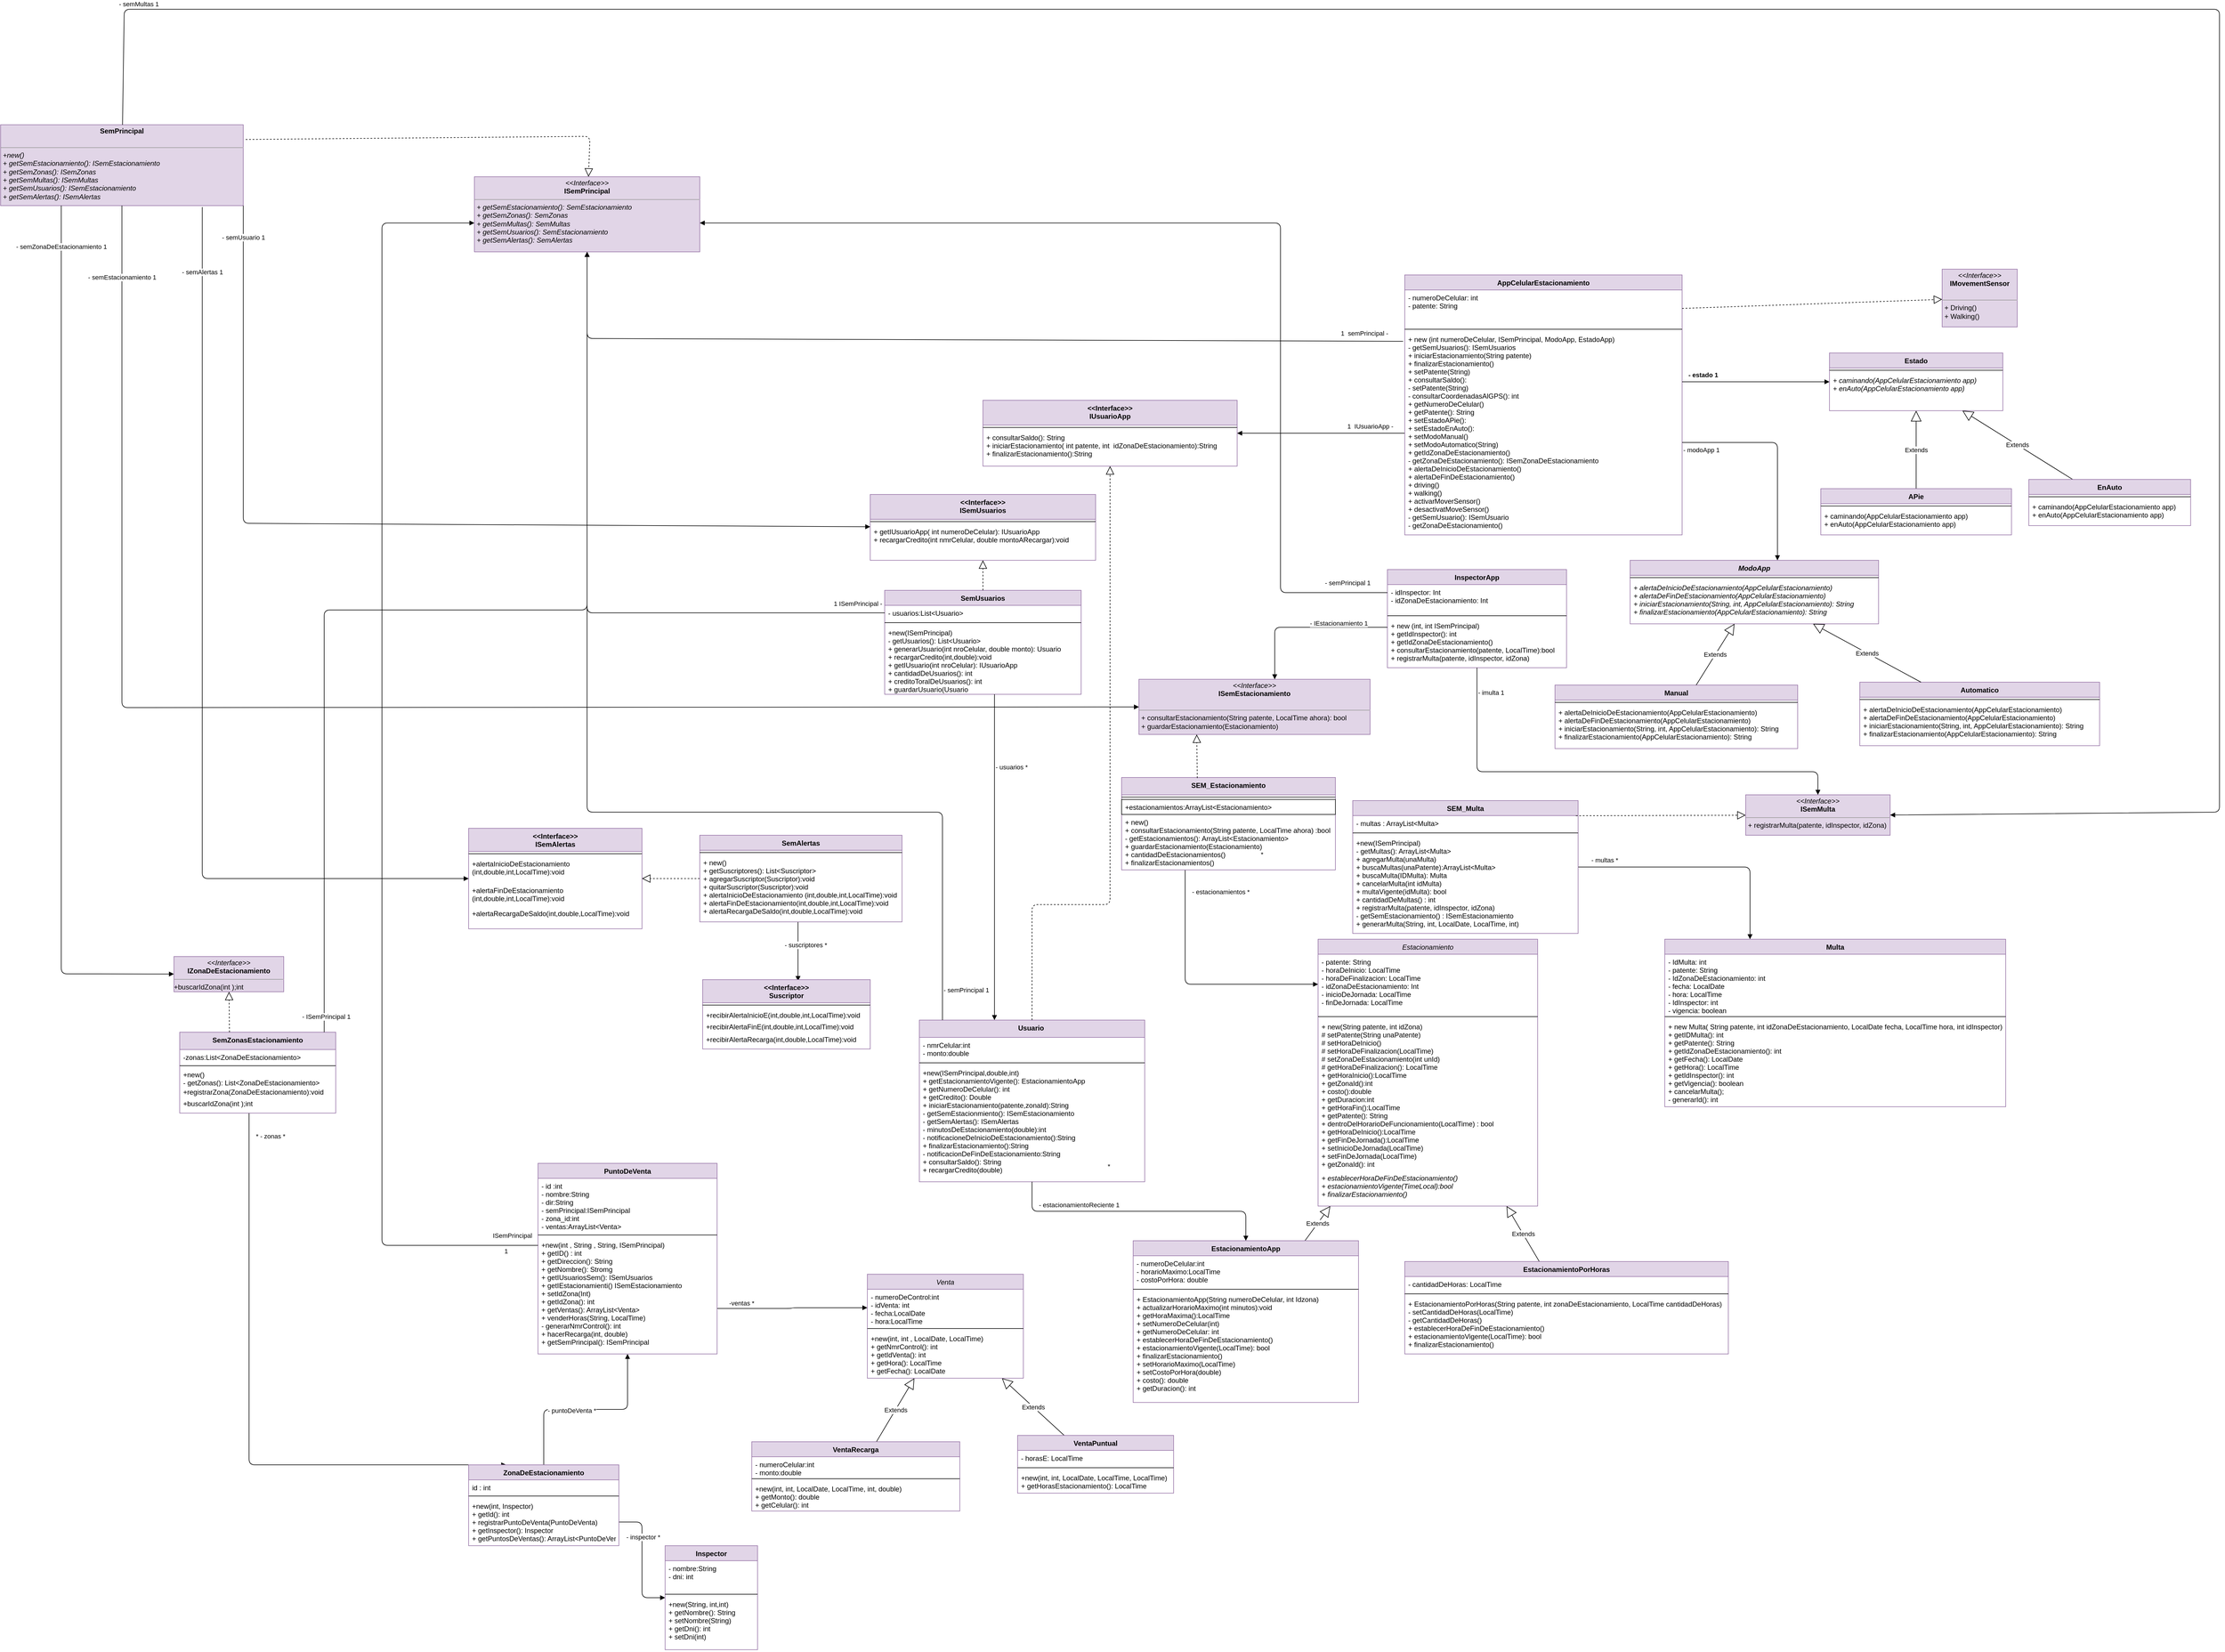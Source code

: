 <mxfile version="13.10.6" type="device"><diagram id="C5RBs43oDa-KdzZeNtuy" name="Page-1"><mxGraphModel dx="5964" dy="4928" grid="1" gridSize="10" guides="1" tooltips="1" connect="1" arrows="1" fold="1" page="1" pageScale="1" pageWidth="827" pageHeight="1169" math="0" shadow="0"><root><mxCell id="WIyWlLk6GJQsqaUBKTNV-0"/><mxCell id="WIyWlLk6GJQsqaUBKTNV-1" parent="WIyWlLk6GJQsqaUBKTNV-0"/><mxCell id="WUjLI4DYa5Cwc0NMlBWB-13" value="Extends" style="endArrow=block;endSize=16;endFill=0;html=1;" parent="WIyWlLk6GJQsqaUBKTNV-1" source="WUjLI4DYa5Cwc0NMlBWB-5" target="WUjLI4DYa5Cwc0NMlBWB-1" edge="1"><mxGeometry width="160" relative="1" as="geometry"><mxPoint x="330" y="400" as="sourcePoint"/><mxPoint x="490" y="400" as="targetPoint"/></mxGeometry></mxCell><mxCell id="WUjLI4DYa5Cwc0NMlBWB-14" value="Extends" style="endArrow=block;endSize=16;endFill=0;html=1;" parent="WIyWlLk6GJQsqaUBKTNV-1" source="WUjLI4DYa5Cwc0NMlBWB-9" target="WUjLI4DYa5Cwc0NMlBWB-1" edge="1"><mxGeometry width="160" relative="1" as="geometry"><mxPoint x="330" y="400" as="sourcePoint"/><mxPoint x="490" y="400" as="targetPoint"/></mxGeometry></mxCell><mxCell id="WUjLI4DYa5Cwc0NMlBWB-19" value="-ventas *" style="endArrow=block;endFill=1;html=1;edgeStyle=orthogonalEdgeStyle;align=left;verticalAlign=top;entryX=0;entryY=0.5;entryDx=0;entryDy=0;exitX=0.998;exitY=0.61;exitDx=0;exitDy=0;exitPerimeter=0;" parent="WIyWlLk6GJQsqaUBKTNV-1" source="CpVqB6uMucXg1q2hWDuY-2" target="WUjLI4DYa5Cwc0NMlBWB-2" edge="1"><mxGeometry x="-0.842" y="22" relative="1" as="geometry"><mxPoint x="180.0" y="440" as="sourcePoint"/><mxPoint x="490" y="400" as="targetPoint"/><mxPoint x="-1" as="offset"/><Array as="points"><mxPoint x="310" y="569"/><mxPoint x="310" y="568"/></Array></mxGeometry></mxCell><mxCell id="WUjLI4DYa5Cwc0NMlBWB-33" value="" style="endArrow=block;endFill=1;html=1;edgeStyle=orthogonalEdgeStyle;align=left;verticalAlign=top;exitX=0.5;exitY=0;exitDx=0;exitDy=0;" parent="WIyWlLk6GJQsqaUBKTNV-1" source="CpVqB6uMucXg1q2hWDuY-12" target="WUjLI4DYa5Cwc0NMlBWB-15" edge="1"><mxGeometry x="-0.198" y="100" relative="1" as="geometry"><mxPoint x="-4.88" y="634.2" as="sourcePoint"/><mxPoint x="490" y="400" as="targetPoint"/><Array as="points"/><mxPoint as="offset"/></mxGeometry></mxCell><mxCell id="WUjLI4DYa5Cwc0NMlBWB-34" value="- puntoDeVenta *" style="edgeLabel;resizable=0;html=1;align=left;verticalAlign=bottom;" parent="WUjLI4DYa5Cwc0NMlBWB-33" connectable="0" vertex="1"><mxGeometry x="-1" relative="1" as="geometry"><mxPoint x="4.88" y="-85.88" as="offset"/></mxGeometry></mxCell><mxCell id="WUjLI4DYa5Cwc0NMlBWB-39" value="- inspector *" style="endArrow=block;endFill=1;html=1;edgeStyle=orthogonalEdgeStyle;align=left;verticalAlign=top;exitX=1;exitY=0.5;exitDx=0;exitDy=0;" parent="WIyWlLk6GJQsqaUBKTNV-1" source="CpVqB6uMucXg1q2hWDuY-14" target="WUjLI4DYa5Cwc0NMlBWB-35" edge="1"><mxGeometry x="-0.896" y="-13" relative="1" as="geometry"><mxPoint x="100" y="677" as="sourcePoint"/><mxPoint x="490" y="400" as="targetPoint"/><mxPoint as="offset"/></mxGeometry></mxCell><mxCell id="WUjLI4DYa5Cwc0NMlBWB-53" value="Extends" style="endArrow=block;endSize=16;endFill=0;html=1;" parent="WIyWlLk6GJQsqaUBKTNV-1" source="WUjLI4DYa5Cwc0NMlBWB-45" target="WUjLI4DYa5Cwc0NMlBWB-41" edge="1"><mxGeometry width="160" relative="1" as="geometry"><mxPoint x="330" y="700" as="sourcePoint"/><mxPoint x="490" y="700" as="targetPoint"/></mxGeometry></mxCell><mxCell id="WUjLI4DYa5Cwc0NMlBWB-54" value="Extends" style="endArrow=block;endSize=16;endFill=0;html=1;" parent="WIyWlLk6GJQsqaUBKTNV-1" source="WUjLI4DYa5Cwc0NMlBWB-49" target="WUjLI4DYa5Cwc0NMlBWB-41" edge="1"><mxGeometry width="160" relative="1" as="geometry"><mxPoint x="330" y="700" as="sourcePoint"/><mxPoint x="490" y="700" as="targetPoint"/></mxGeometry></mxCell><mxCell id="WUjLI4DYa5Cwc0NMlBWB-49" value="EstacionamientoPorHoras" style="swimlane;fontStyle=1;align=center;verticalAlign=top;childLayout=stackLayout;horizontal=1;startSize=26;horizontalStack=0;resizeParent=1;resizeParentMax=0;resizeLast=0;collapsible=1;marginBottom=0;fillColor=#e1d5e7;strokeColor=#9673a6;" parent="WIyWlLk6GJQsqaUBKTNV-1" vertex="1"><mxGeometry x="1370" y="488" width="560" height="160" as="geometry"/></mxCell><mxCell id="WUjLI4DYa5Cwc0NMlBWB-50" value="- cantidadDeHoras: LocalTime" style="text;strokeColor=none;fillColor=none;align=left;verticalAlign=top;spacingLeft=4;spacingRight=4;overflow=hidden;rotatable=0;points=[[0,0.5],[1,0.5]];portConstraint=eastwest;" parent="WUjLI4DYa5Cwc0NMlBWB-49" vertex="1"><mxGeometry y="26" width="560" height="26" as="geometry"/></mxCell><mxCell id="WUjLI4DYa5Cwc0NMlBWB-51" value="" style="line;strokeWidth=1;fillColor=none;align=left;verticalAlign=middle;spacingTop=-1;spacingLeft=3;spacingRight=3;rotatable=0;labelPosition=right;points=[];portConstraint=eastwest;" parent="WUjLI4DYa5Cwc0NMlBWB-49" vertex="1"><mxGeometry y="52" width="560" height="8" as="geometry"/></mxCell><mxCell id="WUjLI4DYa5Cwc0NMlBWB-52" value="+ EstacionamientoPorHoras(String patente, int zonaDeEstacionamiento, LocalTime cantidadDeHoras)&#xA;- setCantidadDeHoras(LocalTime)&#xA;- getCantidadDeHoras()&#xA;+ establecerHoraDeFinDeEstacionamiento()&#xA;+ estacionamientoVigente(LocalTime): bool&#xA;+ finalizarEstacionamiento()" style="text;strokeColor=none;fillColor=none;align=left;verticalAlign=top;spacingLeft=4;spacingRight=4;overflow=hidden;rotatable=0;points=[[0,0.5],[1,0.5]];portConstraint=eastwest;" parent="WUjLI4DYa5Cwc0NMlBWB-49" vertex="1"><mxGeometry y="60" width="560" height="100" as="geometry"/></mxCell><mxCell id="WUjLI4DYa5Cwc0NMlBWB-35" value="Inspector" style="swimlane;fontStyle=1;align=center;verticalAlign=top;childLayout=stackLayout;horizontal=1;startSize=26;horizontalStack=0;resizeParent=1;resizeParentMax=0;resizeLast=0;collapsible=1;marginBottom=0;fillColor=#e1d5e7;strokeColor=#9673a6;" parent="WIyWlLk6GJQsqaUBKTNV-1" vertex="1"><mxGeometry x="90" y="980" width="160" height="180" as="geometry"/></mxCell><mxCell id="WUjLI4DYa5Cwc0NMlBWB-36" value="- nombre:String&#xA;- dni: int" style="text;strokeColor=none;fillColor=none;align=left;verticalAlign=top;spacingLeft=4;spacingRight=4;overflow=hidden;rotatable=0;points=[[0,0.5],[1,0.5]];portConstraint=eastwest;" parent="WUjLI4DYa5Cwc0NMlBWB-35" vertex="1"><mxGeometry y="26" width="160" height="54" as="geometry"/></mxCell><mxCell id="WUjLI4DYa5Cwc0NMlBWB-37" value="" style="line;strokeWidth=1;fillColor=none;align=left;verticalAlign=middle;spacingTop=-1;spacingLeft=3;spacingRight=3;rotatable=0;labelPosition=right;points=[];portConstraint=eastwest;" parent="WUjLI4DYa5Cwc0NMlBWB-35" vertex="1"><mxGeometry y="80" width="160" height="8" as="geometry"/></mxCell><mxCell id="VpZrahJUZWkw-iQOS-8P-6" value="+new(String, int,int)&#xA;+ getNombre(): String&#xA;+ setNombre(String)&#xA;+ getDni(): int&#xA;+ setDni(int)" style="text;strokeColor=none;fillColor=none;align=left;verticalAlign=top;spacingLeft=4;spacingRight=4;overflow=hidden;rotatable=0;points=[[0,0.5],[1,0.5]];portConstraint=eastwest;" parent="WUjLI4DYa5Cwc0NMlBWB-35" vertex="1"><mxGeometry y="88" width="160" height="92" as="geometry"/></mxCell><mxCell id="WUjLI4DYa5Cwc0NMlBWB-45" value="EstacionamientoApp" style="swimlane;fontStyle=1;align=center;verticalAlign=top;childLayout=stackLayout;horizontal=1;startSize=26;horizontalStack=0;resizeParent=1;resizeParentMax=0;resizeLast=0;collapsible=1;marginBottom=0;fillColor=#e1d5e7;strokeColor=#9673a6;" parent="WIyWlLk6GJQsqaUBKTNV-1" vertex="1"><mxGeometry x="900" y="452" width="390" height="280" as="geometry"/></mxCell><mxCell id="WUjLI4DYa5Cwc0NMlBWB-46" value="- numeroDeCelular:int&#xA;- horarioMaximo:LocalTime&#xA;- costoPorHora: double" style="text;strokeColor=none;fillColor=none;align=left;verticalAlign=top;spacingLeft=4;spacingRight=4;overflow=hidden;rotatable=0;points=[[0,0.5],[1,0.5]];portConstraint=eastwest;" parent="WUjLI4DYa5Cwc0NMlBWB-45" vertex="1"><mxGeometry y="26" width="390" height="54" as="geometry"/></mxCell><mxCell id="WUjLI4DYa5Cwc0NMlBWB-47" value="" style="line;strokeWidth=1;fillColor=none;align=left;verticalAlign=middle;spacingTop=-1;spacingLeft=3;spacingRight=3;rotatable=0;labelPosition=right;points=[];portConstraint=eastwest;" parent="WUjLI4DYa5Cwc0NMlBWB-45" vertex="1"><mxGeometry y="80" width="390" height="8" as="geometry"/></mxCell><mxCell id="WUjLI4DYa5Cwc0NMlBWB-48" value="+ EstacionamientoApp(String numeroDeCelular, int Idzona)&#xA;+ actualizarHorarioMaximo(int minutos):void&#xA;+ getHoraMaxima():LocalTime&#xA;+ setNumeroDeCelular(int)&#xA;+ getNumeroDeCelular: int&#xA;+ establecerHoraDeFinDeEstacionamiento()&#xA;+ estacionamientoVigente(LocalTime): bool&#xA;+ finalizarEstacionamiento()&#xA;+ setHorarioMaximo(LocalTime)&#xA;+ setCostoPorHora(double)&#xA;+ costo(): double&#xA;+ getDuracion(): int&#xA;" style="text;strokeColor=none;fillColor=none;align=left;verticalAlign=top;spacingLeft=4;spacingRight=4;overflow=hidden;rotatable=0;points=[[0,0.5],[1,0.5]];portConstraint=eastwest;" parent="WUjLI4DYa5Cwc0NMlBWB-45" vertex="1"><mxGeometry y="88" width="390" height="192" as="geometry"/></mxCell><mxCell id="WUjLI4DYa5Cwc0NMlBWB-41" value="Estacionamiento" style="swimlane;fontStyle=2;align=center;verticalAlign=top;childLayout=stackLayout;horizontal=1;startSize=26;horizontalStack=0;resizeParent=1;resizeParentMax=0;resizeLast=0;collapsible=1;marginBottom=0;fillColor=#e1d5e7;strokeColor=#9673a6;" parent="WIyWlLk6GJQsqaUBKTNV-1" vertex="1"><mxGeometry x="1220" y="-70" width="380" height="462" as="geometry"/></mxCell><mxCell id="WUjLI4DYa5Cwc0NMlBWB-42" value="- patente: String&#xA;- horaDeInicio: LocalTime&#xA;- horaDeFinalizacion: LocalTime&#xA;- idZonaDeEstacionamiento: Int&#xA;- inicioDeJornada: LocalTime&#xA;- finDeJornada: LocalTime" style="text;strokeColor=none;fillColor=none;align=left;verticalAlign=top;spacingLeft=4;spacingRight=4;overflow=hidden;rotatable=0;points=[[0,0.5],[1,0.5]];portConstraint=eastwest;" parent="WUjLI4DYa5Cwc0NMlBWB-41" vertex="1"><mxGeometry y="26" width="380" height="104" as="geometry"/></mxCell><mxCell id="WUjLI4DYa5Cwc0NMlBWB-43" value="" style="line;strokeWidth=1;fillColor=none;align=left;verticalAlign=middle;spacingTop=-1;spacingLeft=3;spacingRight=3;rotatable=0;labelPosition=right;points=[];portConstraint=eastwest;" parent="WUjLI4DYa5Cwc0NMlBWB-41" vertex="1"><mxGeometry y="130" width="380" height="8" as="geometry"/></mxCell><mxCell id="fZh30eNzKtPNYQACK272-0" value="+ new(String patente, int idZona)&#xA;# setPatente(String unaPatente)&#xA;# setHoraDeInicio()&#xA;# setHoraDeFinalizacion(LocalTime)&#xA;# setZonaDeEstacionamiento(int unId)&#xA;# getHoraDeFinalizacion(): LocalTime&#xA;+ getHoraInicio():LocalTime&#xA;+ getZonaId():int &#xA;+ costo():double &#xA;+ getDuracion:int &#xA;+ getHoraFin():LocalTime &#xA;+ getPatente(): String&#xA;+ dentroDelHorarioDeFuncionamiento(LocalTime) : bool&#xA;+ getHoraDeInicio():LocalTime&#xA;+ getFinDeJornada():LocalTime&#xA;+ setInicioDeJornada(LocalTime)&#xA;+ setFinDeJornada(LocalTime)&#xA;+ getZonaId(): int" style="text;strokeColor=none;fillColor=none;align=left;verticalAlign=top;spacingLeft=4;spacingRight=4;overflow=hidden;rotatable=0;points=[[0,0.5],[1,0.5]];portConstraint=eastwest;fontStyle=0" parent="WUjLI4DYa5Cwc0NMlBWB-41" vertex="1"><mxGeometry y="138" width="380" height="262" as="geometry"/></mxCell><mxCell id="WUjLI4DYa5Cwc0NMlBWB-44" value="+ establecerHoraDeFinDeEstacionamiento()&#xA;+ estacionamientoVigente(TimeLocal):bool&#xA;+ finalizarEstacionamiento()" style="text;strokeColor=none;fillColor=none;align=left;verticalAlign=top;spacingLeft=4;spacingRight=4;overflow=hidden;rotatable=0;points=[[0,0.5],[1,0.5]];portConstraint=eastwest;fontStyle=2" parent="WUjLI4DYa5Cwc0NMlBWB-41" vertex="1"><mxGeometry y="400" width="380" height="62" as="geometry"/></mxCell><mxCell id="WUjLI4DYa5Cwc0NMlBWB-61" value="- estacionamientos *" style="endArrow=block;endFill=1;html=1;edgeStyle=orthogonalEdgeStyle;align=left;verticalAlign=top;" parent="WIyWlLk6GJQsqaUBKTNV-1" source="WUjLI4DYa5Cwc0NMlBWB-24" target="WUjLI4DYa5Cwc0NMlBWB-41" edge="1"><mxGeometry x="-0.885" y="10" relative="1" as="geometry"><mxPoint x="1280" y="330" as="sourcePoint"/><mxPoint x="1440" y="330" as="targetPoint"/><Array as="points"><mxPoint x="990" y="8"/></Array><mxPoint as="offset"/></mxGeometry></mxCell><mxCell id="WUjLI4DYa5Cwc0NMlBWB-62" value="*" style="edgeLabel;resizable=0;html=1;align=left;verticalAlign=bottom;" parent="WUjLI4DYa5Cwc0NMlBWB-61" connectable="0" vertex="1"><mxGeometry x="-1" relative="1" as="geometry"><mxPoint x="128.92" y="-19" as="offset"/></mxGeometry></mxCell><mxCell id="WUjLI4DYa5Cwc0NMlBWB-67" value="- multas *" style="endArrow=block;endFill=1;html=1;edgeStyle=orthogonalEdgeStyle;align=left;verticalAlign=top;entryX=0.25;entryY=0;entryDx=0;entryDy=0;" parent="WIyWlLk6GJQsqaUBKTNV-1" source="WUjLI4DYa5Cwc0NMlBWB-88" target="WUjLI4DYa5Cwc0NMlBWB-63" edge="1"><mxGeometry x="-0.901" y="25" relative="1" as="geometry"><mxPoint x="1450" y="-251.941" as="sourcePoint"/><mxPoint x="910" y="330" as="targetPoint"/><mxPoint as="offset"/></mxGeometry></mxCell><mxCell id="WUjLI4DYa5Cwc0NMlBWB-75" value="1&amp;nbsp; IUsuarioApp -" style="html=1;verticalAlign=bottom;endArrow=block;exitX=0;exitY=0.5;exitDx=0;exitDy=0;" parent="WIyWlLk6GJQsqaUBKTNV-1" source="WUjLI4DYa5Cwc0NMlBWB-72" target="wO4touI5DcW-llu33IRZ-0" edge="1"><mxGeometry x="-0.586" y="-3" width="80" relative="1" as="geometry"><mxPoint x="670" y="-100" as="sourcePoint"/><mxPoint x="30" y="-800" as="targetPoint"/><mxPoint as="offset"/><Array as="points"/></mxGeometry></mxCell><mxCell id="WUjLI4DYa5Cwc0NMlBWB-63" value="Multa" style="swimlane;fontStyle=1;align=center;verticalAlign=top;childLayout=stackLayout;horizontal=1;startSize=26;horizontalStack=0;resizeParent=1;resizeParentMax=0;resizeLast=0;collapsible=1;marginBottom=0;fillColor=#e1d5e7;strokeColor=#9673a6;" parent="WIyWlLk6GJQsqaUBKTNV-1" vertex="1"><mxGeometry x="1820" y="-70" width="590" height="290" as="geometry"/></mxCell><mxCell id="WUjLI4DYa5Cwc0NMlBWB-64" value="- IdMulta: int&#xA;- patente: String&#xA;- IdZonaDeEstacionamiento: int&#xA;- fecha: LocalDate&#xA;- hora: LocalTime&#xA;- IdInspector: int&#xA;- vigencia: boolean" style="text;strokeColor=none;fillColor=none;align=left;verticalAlign=top;spacingLeft=4;spacingRight=4;overflow=hidden;rotatable=0;points=[[0,0.5],[1,0.5]];portConstraint=eastwest;" parent="WUjLI4DYa5Cwc0NMlBWB-63" vertex="1"><mxGeometry y="26" width="590" height="104" as="geometry"/></mxCell><mxCell id="WUjLI4DYa5Cwc0NMlBWB-65" value="" style="line;strokeWidth=1;fillColor=none;align=left;verticalAlign=middle;spacingTop=-1;spacingLeft=3;spacingRight=3;rotatable=0;labelPosition=right;points=[];portConstraint=eastwest;" parent="WUjLI4DYa5Cwc0NMlBWB-63" vertex="1"><mxGeometry y="130" width="590" height="8" as="geometry"/></mxCell><mxCell id="WUjLI4DYa5Cwc0NMlBWB-66" value="+ new Multa( String patente, int idZonaDeEstacionamiento, LocalDate fecha, LocalTime hora, int idInspector)&#xA;+ getIDMulta(): int &#xA;+ getPatente(): String&#xA;+ getIdZonaDeEstacionamiento(): int&#xA;+ getFecha(): LocalDate&#xA;+ getHora(): LocalTime&#xA;+ getIdInspector(): int&#xA;+ getVigencia(): boolean&#xA;+ cancelarMulta();&#xA;- generarId(): int" style="text;strokeColor=none;fillColor=none;align=left;verticalAlign=top;spacingLeft=4;spacingRight=4;overflow=hidden;rotatable=0;points=[[0,0.5],[1,0.5]];portConstraint=eastwest;" parent="WUjLI4DYa5Cwc0NMlBWB-63" vertex="1"><mxGeometry y="138" width="590" height="152" as="geometry"/></mxCell><mxCell id="WUjLI4DYa5Cwc0NMlBWB-96" value="InspectorApp" style="swimlane;fontStyle=1;align=center;verticalAlign=top;childLayout=stackLayout;horizontal=1;startSize=26;horizontalStack=0;resizeParent=1;resizeParentMax=0;resizeLast=0;collapsible=1;marginBottom=0;fillColor=#e1d5e7;strokeColor=#9673a6;" parent="WIyWlLk6GJQsqaUBKTNV-1" vertex="1"><mxGeometry x="1340" y="-710" width="310" height="170" as="geometry"/></mxCell><mxCell id="WUjLI4DYa5Cwc0NMlBWB-97" value="- idInspector: Int&#xA;- idZonaDeEstacionamiento: Int" style="text;strokeColor=none;fillColor=none;align=left;verticalAlign=top;spacingLeft=4;spacingRight=4;overflow=hidden;rotatable=0;points=[[0,0.5],[1,0.5]];portConstraint=eastwest;" parent="WUjLI4DYa5Cwc0NMlBWB-96" vertex="1"><mxGeometry y="26" width="310" height="50" as="geometry"/></mxCell><mxCell id="WUjLI4DYa5Cwc0NMlBWB-98" value="" style="line;strokeWidth=1;fillColor=none;align=left;verticalAlign=middle;spacingTop=-1;spacingLeft=3;spacingRight=3;rotatable=0;labelPosition=right;points=[];portConstraint=eastwest;" parent="WUjLI4DYa5Cwc0NMlBWB-96" vertex="1"><mxGeometry y="76" width="310" height="8" as="geometry"/></mxCell><mxCell id="WUjLI4DYa5Cwc0NMlBWB-99" value="+ new (int, int ISemPrincipal)&#xA;+ getIdInspector(): int&#xA;+ getIdZonaDeEstacionamiento()&#xA;+ consultarEstacionamiento(patente, LocalTime):bool&#xA;+ registrarMulta(patente, idInspector, idZona)&#xA;&#xA;" style="text;strokeColor=none;fillColor=none;align=left;verticalAlign=top;spacingLeft=4;spacingRight=4;overflow=hidden;rotatable=0;points=[[0,0.5],[1,0.5]];portConstraint=eastwest;" parent="WUjLI4DYa5Cwc0NMlBWB-96" vertex="1"><mxGeometry y="84" width="310" height="86" as="geometry"/></mxCell><mxCell id="TJU6d_hFVc5nOXnDRzfA-8" value="* - zonas *" style="endArrow=block;endFill=1;html=1;edgeStyle=orthogonalEdgeStyle;align=left;verticalAlign=top;entryX=0.25;entryY=0;entryDx=0;entryDy=0;" parent="WIyWlLk6GJQsqaUBKTNV-1" source="WUjLI4DYa5Cwc0NMlBWB-80" target="CpVqB6uMucXg1q2hWDuY-12" edge="1"><mxGeometry x="-0.951" y="10" relative="1" as="geometry"><mxPoint x="520" y="-560" as="sourcePoint"/><mxPoint x="-100" y="680" as="targetPoint"/><Array as="points"><mxPoint x="-630" y="840"/></Array><mxPoint y="1" as="offset"/></mxGeometry></mxCell><mxCell id="WUjLI4DYa5Cwc0NMlBWB-69" value="AppCelularEstacionamiento" style="swimlane;fontStyle=1;align=center;verticalAlign=top;childLayout=stackLayout;horizontal=1;startSize=26;horizontalStack=0;resizeParent=1;resizeParentMax=0;resizeLast=0;collapsible=1;marginBottom=0;fillColor=#e1d5e7;strokeColor=#9673a6;" parent="WIyWlLk6GJQsqaUBKTNV-1" vertex="1"><mxGeometry x="1370" y="-1220" width="480" height="450" as="geometry"/></mxCell><mxCell id="WUjLI4DYa5Cwc0NMlBWB-70" value="- numeroDeCelular: int&#xA;- patente: String &#xA;" style="text;strokeColor=none;fillColor=none;align=left;verticalAlign=top;spacingLeft=4;spacingRight=4;overflow=hidden;rotatable=0;points=[[0,0.5],[1,0.5]];portConstraint=eastwest;" parent="WUjLI4DYa5Cwc0NMlBWB-69" vertex="1"><mxGeometry y="26" width="480" height="64" as="geometry"/></mxCell><mxCell id="WUjLI4DYa5Cwc0NMlBWB-71" value="" style="line;strokeWidth=1;fillColor=none;align=left;verticalAlign=middle;spacingTop=-1;spacingLeft=3;spacingRight=3;rotatable=0;labelPosition=right;points=[];portConstraint=eastwest;" parent="WUjLI4DYa5Cwc0NMlBWB-69" vertex="1"><mxGeometry y="90" width="480" height="8" as="geometry"/></mxCell><mxCell id="WUjLI4DYa5Cwc0NMlBWB-72" value="+ new (int numeroDeCelular, ISemPrincipal, ModoApp, EstadoApp)&#xA;- getSemUsuarios(): ISemUsuarios&#xA;+ iniciarEstacionamiento(String patente)&#xA;+ finalizarEstacionamiento()&#xA;+ setPatente(String)&#xA;+ consultarSaldo():&#xA;- setPatente(String)&#xA;- consultarCoordenadasAlGPS(): int&#xA;+ getNumeroDeCelular()&#xA;+ getPatente(): String&#xA;+ setEstadoAPie():&#xA;+ setEstadoEnAuto():&#xA;+ setModoManual()&#xA;+ setModoAutomatico(String)&#xA;+ getIdZonaDeEstacionamiento()&#xA;- getZonaDeEstacionamiento(): ISemZonaDeEstacionamiento&#xA;+ alertaDeInicioDeEstacionamiento()&#xA;+ alertaDeFinDeEstacionamiento()&#xA;+ driving()&#xA;+ walking()&#xA;+ activarMoverSensor()&#xA;+ desactivatMoveSensor()&#xA;- getSemUsuario(): ISemUsuario&#xA;- getZonaDeEstacionamiento()" style="text;strokeColor=none;fillColor=none;align=left;verticalAlign=top;spacingLeft=4;spacingRight=4;overflow=hidden;rotatable=0;points=[[0,0.5],[1,0.5]];portConstraint=eastwest;" parent="WUjLI4DYa5Cwc0NMlBWB-69" vertex="1"><mxGeometry y="98" width="480" height="352" as="geometry"/></mxCell><mxCell id="TJU6d_hFVc5nOXnDRzfA-26" value="- suscriptores *" style="endArrow=block;endFill=1;html=1;edgeStyle=orthogonalEdgeStyle;align=left;verticalAlign=top;entryX=0.569;entryY=0.02;entryDx=0;entryDy=0;entryPerimeter=0;" parent="WIyWlLk6GJQsqaUBKTNV-1" source="TJU6d_hFVc5nOXnDRzfA-13" target="TJU6d_hFVc5nOXnDRzfA-28" edge="1"><mxGeometry x="-0.472" y="-25" relative="1" as="geometry"><mxPoint x="220" y="-241" as="sourcePoint"/><mxPoint x="170" y="-70" as="targetPoint"/><Array as="points"><mxPoint x="320" y="-10"/><mxPoint x="320" y="-10"/></Array><mxPoint as="offset"/></mxGeometry></mxCell><mxCell id="WUjLI4DYa5Cwc0NMlBWB-55" value="Usuario " style="swimlane;fontStyle=1;align=center;verticalAlign=top;childLayout=stackLayout;horizontal=1;startSize=30;horizontalStack=0;resizeParent=1;resizeParentMax=0;resizeLast=0;collapsible=1;marginBottom=0;fillColor=#e1d5e7;strokeColor=#9673a6;" parent="WIyWlLk6GJQsqaUBKTNV-1" vertex="1"><mxGeometry x="530" y="70" width="390" height="280" as="geometry"/></mxCell><mxCell id="WUjLI4DYa5Cwc0NMlBWB-56" value="- nmrCelular:int&#xA;- monto:double" style="text;strokeColor=none;fillColor=none;align=left;verticalAlign=top;spacingLeft=4;spacingRight=4;overflow=hidden;rotatable=0;points=[[0,0.5],[1,0.5]];portConstraint=eastwest;" parent="WUjLI4DYa5Cwc0NMlBWB-55" vertex="1"><mxGeometry y="30" width="390" height="40" as="geometry"/></mxCell><mxCell id="WUjLI4DYa5Cwc0NMlBWB-57" value="" style="line;strokeWidth=1;fillColor=none;align=left;verticalAlign=middle;spacingTop=-1;spacingLeft=3;spacingRight=3;rotatable=0;labelPosition=right;points=[];portConstraint=eastwest;" parent="WUjLI4DYa5Cwc0NMlBWB-55" vertex="1"><mxGeometry y="70" width="390" height="8" as="geometry"/></mxCell><mxCell id="WUjLI4DYa5Cwc0NMlBWB-58" value="+new(ISemPrincipal,double,int)&#xA;+ getEstacionamientoVigente(): EstacionamientoApp&#xA;+ getNumeroDeCelular(): int&#xA;+ getCredito(): Double&#xA;+ iniciarEstacionamiento(patente,zonaId):String&#xA;- getSemEstacionmiento(): ISemEstacionamiento&#xA;- getSemAlertas(): ISemAlertas&#xA;- minutosDeEstacionamiento(double):int&#xA;- notificacioneDeInicioDeEstacionamiento():String&#xA;+ finalizarEstacionamiento():String&#xA;- notificacionDeFinDeEstacionamiento:String&#xA;+ consultarSaldo(): String&#xA;+ recargarCredito(double)" style="text;strokeColor=none;fillColor=none;align=left;verticalAlign=top;spacingLeft=4;spacingRight=4;overflow=hidden;rotatable=0;points=[[0,0.5],[1,0.5]];portConstraint=eastwest;" parent="WUjLI4DYa5Cwc0NMlBWB-55" vertex="1"><mxGeometry y="78" width="390" height="202" as="geometry"/></mxCell><mxCell id="WUjLI4DYa5Cwc0NMlBWB-1" value="Venta" style="swimlane;fontStyle=2;align=center;verticalAlign=top;childLayout=stackLayout;horizontal=1;startSize=26;horizontalStack=0;resizeParent=1;resizeParentMax=0;resizeLast=0;collapsible=1;marginBottom=0;fillColor=#e1d5e7;strokeColor=#9673a6;" parent="WIyWlLk6GJQsqaUBKTNV-1" vertex="1"><mxGeometry x="440" y="510" width="270" height="180" as="geometry"/></mxCell><mxCell id="WUjLI4DYa5Cwc0NMlBWB-2" value="- numeroDeControl:int&#xA;- idVenta: int&#xA;- fecha:LocalDate&#xA;- hora:LocalTime" style="text;strokeColor=none;fillColor=none;align=left;verticalAlign=top;spacingLeft=4;spacingRight=4;overflow=hidden;rotatable=0;points=[[0,0.5],[1,0.5]];portConstraint=eastwest;" parent="WUjLI4DYa5Cwc0NMlBWB-1" vertex="1"><mxGeometry y="26" width="270" height="64" as="geometry"/></mxCell><mxCell id="WUjLI4DYa5Cwc0NMlBWB-3" value="" style="line;strokeWidth=1;fillColor=none;align=left;verticalAlign=middle;spacingTop=-1;spacingLeft=3;spacingRight=3;rotatable=0;labelPosition=right;points=[];portConstraint=eastwest;" parent="WUjLI4DYa5Cwc0NMlBWB-1" vertex="1"><mxGeometry y="90" width="270" height="8" as="geometry"/></mxCell><mxCell id="CpVqB6uMucXg1q2hWDuY-6" value="+new(int, int , LocalDate, LocalTime)&#xA;+ getNmrControl(): int&#xA;+ getIdVenta(): int&#xA;+ getHora(): LocalTime&#xA;+ getFecha(): LocalDate" style="text;strokeColor=none;fillColor=none;align=left;verticalAlign=top;spacingLeft=4;spacingRight=4;overflow=hidden;rotatable=0;points=[[0,0.5],[1,0.5]];portConstraint=eastwest;" parent="WUjLI4DYa5Cwc0NMlBWB-1" vertex="1"><mxGeometry y="98" width="270" height="82" as="geometry"/></mxCell><mxCell id="TJU6d_hFVc5nOXnDRzfA-28" value="&lt;&lt;Interface&gt;&gt;&#xA;Suscriptor" style="swimlane;fontStyle=1;align=center;verticalAlign=top;childLayout=stackLayout;horizontal=1;startSize=40;horizontalStack=0;resizeParent=1;resizeParentMax=0;resizeLast=0;collapsible=1;marginBottom=0;fillColor=#e1d5e7;strokeColor=#9673a6;" parent="WIyWlLk6GJQsqaUBKTNV-1" vertex="1"><mxGeometry x="155" width="290" height="120" as="geometry"/></mxCell><mxCell id="TJU6d_hFVc5nOXnDRzfA-30" value="" style="line;strokeWidth=1;fillColor=none;align=left;verticalAlign=middle;spacingTop=-1;spacingLeft=3;spacingRight=3;rotatable=0;labelPosition=right;points=[];portConstraint=eastwest;" parent="TJU6d_hFVc5nOXnDRzfA-28" vertex="1"><mxGeometry y="40" width="290" height="8" as="geometry"/></mxCell><mxCell id="TJU6d_hFVc5nOXnDRzfA-31" value="+recibirAlertaInicioE(int,double,int,LocalTime):void" style="text;strokeColor=none;fillColor=none;align=left;verticalAlign=top;spacingLeft=4;spacingRight=4;overflow=hidden;rotatable=0;points=[[0,0.5],[1,0.5]];portConstraint=eastwest;" parent="TJU6d_hFVc5nOXnDRzfA-28" vertex="1"><mxGeometry y="48" width="290" height="20" as="geometry"/></mxCell><mxCell id="mfqmXd-MsS2qtK-7bXNe-3" value="+recibirAlertaFinE(int,double,int,LocalTime):void" style="text;strokeColor=none;fillColor=none;align=left;verticalAlign=top;spacingLeft=4;spacingRight=4;overflow=hidden;rotatable=0;points=[[0,0.5],[1,0.5]];portConstraint=eastwest;" parent="TJU6d_hFVc5nOXnDRzfA-28" vertex="1"><mxGeometry y="68" width="290" height="22" as="geometry"/></mxCell><mxCell id="mfqmXd-MsS2qtK-7bXNe-4" value="+recibirAlertaRecarga(int,double,LocalTime):void" style="text;strokeColor=none;fillColor=none;align=left;verticalAlign=top;spacingLeft=4;spacingRight=4;overflow=hidden;rotatable=0;points=[[0,0.5],[1,0.5]];portConstraint=eastwest;" parent="TJU6d_hFVc5nOXnDRzfA-28" vertex="1"><mxGeometry y="90" width="290" height="30" as="geometry"/></mxCell><mxCell id="WUjLI4DYa5Cwc0NMlBWB-76" value="SemUsuarios" style="swimlane;fontStyle=1;align=center;verticalAlign=top;childLayout=stackLayout;horizontal=1;startSize=26;horizontalStack=0;resizeParent=1;resizeParentMax=0;resizeLast=0;collapsible=1;marginBottom=0;fillColor=#e1d5e7;strokeColor=#9673a6;" parent="WIyWlLk6GJQsqaUBKTNV-1" vertex="1"><mxGeometry x="470" y="-674" width="340" height="180" as="geometry"/></mxCell><mxCell id="WUjLI4DYa5Cwc0NMlBWB-77" value="- usuarios:List&lt;Usuario&gt;" style="text;strokeColor=none;fillColor=none;align=left;verticalAlign=top;spacingLeft=4;spacingRight=4;overflow=hidden;rotatable=0;points=[[0,0.5],[1,0.5]];portConstraint=eastwest;" parent="WUjLI4DYa5Cwc0NMlBWB-76" vertex="1"><mxGeometry y="26" width="340" height="26" as="geometry"/></mxCell><mxCell id="WUjLI4DYa5Cwc0NMlBWB-78" value="" style="line;strokeWidth=1;fillColor=none;align=left;verticalAlign=middle;spacingTop=-1;spacingLeft=3;spacingRight=3;rotatable=0;labelPosition=right;points=[];portConstraint=eastwest;" parent="WUjLI4DYa5Cwc0NMlBWB-76" vertex="1"><mxGeometry y="52" width="340" height="8" as="geometry"/></mxCell><mxCell id="WUjLI4DYa5Cwc0NMlBWB-79" value="+new(ISemPrincipal)&#xA;- getUsuarios(): List&lt;Usuario&gt;&#xA;+ generarUsuario(int nroCelular, double monto): Usuario&#xA;+ recargarCredito(int,double):void&#xA;+ getIUsuario(int nroCelular): IUsuarioApp &#xA;+ cantidadDeUsuarios(): int&#xA;+ creditoToralDeUsuarios(): int&#xA;+ guardarUsuario(Usuario" style="text;strokeColor=none;fillColor=none;align=left;verticalAlign=top;spacingLeft=4;spacingRight=4;overflow=hidden;rotatable=0;points=[[0,0.5],[1,0.5]];portConstraint=eastwest;" parent="WUjLI4DYa5Cwc0NMlBWB-76" vertex="1"><mxGeometry y="60" width="340" height="120" as="geometry"/></mxCell><mxCell id="WUjLI4DYa5Cwc0NMlBWB-15" value="PuntoDeVenta" style="swimlane;fontStyle=1;align=center;verticalAlign=top;childLayout=stackLayout;horizontal=1;startSize=26;horizontalStack=0;resizeParent=1;resizeParentMax=0;resizeLast=0;collapsible=1;marginBottom=0;fillColor=#e1d5e7;strokeColor=#9673a6;" parent="WIyWlLk6GJQsqaUBKTNV-1" vertex="1"><mxGeometry x="-130" y="318" width="310" height="330" as="geometry"/></mxCell><mxCell id="VpZrahJUZWkw-iQOS-8P-0" value="- id :int&#xA;- nombre:String&#xA;- dir:String&#xA;- semPrincipal:ISemPrincipal&#xA;- zona_id:int&#xA;- ventas:ArrayList&lt;Venta&gt;&#xA;&#xA;" style="text;strokeColor=none;fillColor=none;align=left;verticalAlign=top;spacingLeft=4;spacingRight=4;overflow=hidden;rotatable=0;points=[[0,0.5],[1,0.5]];portConstraint=eastwest;" parent="WUjLI4DYa5Cwc0NMlBWB-15" vertex="1"><mxGeometry y="26" width="310" height="94" as="geometry"/></mxCell><mxCell id="WUjLI4DYa5Cwc0NMlBWB-17" value="" style="line;strokeWidth=1;fillColor=none;align=left;verticalAlign=middle;spacingTop=-1;spacingLeft=3;spacingRight=3;rotatable=0;labelPosition=right;points=[];portConstraint=eastwest;" parent="WUjLI4DYa5Cwc0NMlBWB-15" vertex="1"><mxGeometry y="120" width="310" height="8" as="geometry"/></mxCell><mxCell id="CpVqB6uMucXg1q2hWDuY-2" value="+new(int , String , String, ISemPrincipal)&#xA;+ getID() : int&#xA;+ getDireccion(): String&#xA;+ getNombre(): Stromg&#xA;+ getIUsuariosSem(): ISemUsuarios&#xA;+ getIEstacionamienti() ISemEstacionamiento&#xA;+ setIdZona(Int)&#xA;+ getIdZona(): int&#xA;+ getVentas(): ArrayList&lt;Venta&gt;&#xA;+ venderHoras(String, LocalTime)&#xA;- generarNmrControl(): int&#xA;+ hacerRecarga(int, double)&#xA;+ getSemPrincipal(): ISemPrincipal" style="text;strokeColor=none;fillColor=none;align=left;verticalAlign=top;spacingLeft=4;spacingRight=4;overflow=hidden;rotatable=0;points=[[0,0.5],[1,0.5]];portConstraint=eastwest;" parent="WUjLI4DYa5Cwc0NMlBWB-15" vertex="1"><mxGeometry y="128" width="310" height="202" as="geometry"/></mxCell><mxCell id="WUjLI4DYa5Cwc0NMlBWB-9" value="VentaPuntual" style="swimlane;fontStyle=1;align=center;verticalAlign=top;childLayout=stackLayout;horizontal=1;startSize=26;horizontalStack=0;resizeParent=1;resizeParentMax=0;resizeLast=0;collapsible=1;marginBottom=0;fillColor=#e1d5e7;strokeColor=#9673a6;" parent="WIyWlLk6GJQsqaUBKTNV-1" vertex="1"><mxGeometry x="700" y="789" width="270" height="100" as="geometry"/></mxCell><mxCell id="WUjLI4DYa5Cwc0NMlBWB-10" value="- horasE: LocalTime&#xA;" style="text;strokeColor=none;fillColor=none;align=left;verticalAlign=top;spacingLeft=4;spacingRight=4;overflow=hidden;rotatable=0;points=[[0,0.5],[1,0.5]];portConstraint=eastwest;" parent="WUjLI4DYa5Cwc0NMlBWB-9" vertex="1"><mxGeometry y="26" width="270" height="26" as="geometry"/></mxCell><mxCell id="WUjLI4DYa5Cwc0NMlBWB-11" value="" style="line;strokeWidth=1;fillColor=none;align=left;verticalAlign=middle;spacingTop=-1;spacingLeft=3;spacingRight=3;rotatable=0;labelPosition=right;points=[];portConstraint=eastwest;" parent="WUjLI4DYa5Cwc0NMlBWB-9" vertex="1"><mxGeometry y="52" width="270" height="8" as="geometry"/></mxCell><mxCell id="CpVqB6uMucXg1q2hWDuY-5" value="+new(int, int, LocalDate, LocalTime, LocalTime)&#xA;+ getHorasEstacionamiento(): LocalTime" style="text;strokeColor=none;fillColor=none;align=left;verticalAlign=top;spacingLeft=4;spacingRight=4;overflow=hidden;rotatable=0;points=[[0,0.5],[1,0.5]];portConstraint=eastwest;" parent="WUjLI4DYa5Cwc0NMlBWB-9" vertex="1"><mxGeometry y="60" width="270" height="40" as="geometry"/></mxCell><mxCell id="WUjLI4DYa5Cwc0NMlBWB-5" value="VentaRecarga" style="swimlane;fontStyle=1;align=center;verticalAlign=top;childLayout=stackLayout;horizontal=1;startSize=26;horizontalStack=0;resizeParent=1;resizeParentMax=0;resizeLast=0;collapsible=1;marginBottom=0;fillColor=#e1d5e7;strokeColor=#9673a6;" parent="WIyWlLk6GJQsqaUBKTNV-1" vertex="1"><mxGeometry x="240" y="800" width="360" height="120" as="geometry"/></mxCell><mxCell id="WUjLI4DYa5Cwc0NMlBWB-6" value="- numeroCelular:int&#xA;- monto:double" style="text;strokeColor=none;fillColor=none;align=left;verticalAlign=top;spacingLeft=4;spacingRight=4;overflow=hidden;rotatable=0;points=[[0,0.5],[1,0.5]];portConstraint=eastwest;" parent="WUjLI4DYa5Cwc0NMlBWB-5" vertex="1"><mxGeometry y="26" width="360" height="34" as="geometry"/></mxCell><mxCell id="WUjLI4DYa5Cwc0NMlBWB-7" value="" style="line;strokeWidth=1;fillColor=none;align=left;verticalAlign=middle;spacingTop=-1;spacingLeft=3;spacingRight=3;rotatable=0;labelPosition=right;points=[];portConstraint=eastwest;" parent="WUjLI4DYa5Cwc0NMlBWB-5" vertex="1"><mxGeometry y="60" width="360" height="8" as="geometry"/></mxCell><mxCell id="CpVqB6uMucXg1q2hWDuY-4" value="+new(int, int, LocalDate, LocalTime, int, double)&#xA;+ getMonto(): double&#xA;+ getCelular(): int" style="text;strokeColor=none;fillColor=none;align=left;verticalAlign=top;spacingLeft=4;spacingRight=4;overflow=hidden;rotatable=0;points=[[0,0.5],[1,0.5]];portConstraint=eastwest;" parent="WUjLI4DYa5Cwc0NMlBWB-5" vertex="1"><mxGeometry y="68" width="360" height="52" as="geometry"/></mxCell><mxCell id="WUjLI4DYa5Cwc0NMlBWB-21" value="SEM_Estacionamiento" style="swimlane;fontStyle=1;align=center;verticalAlign=top;childLayout=stackLayout;horizontal=1;startSize=30;horizontalStack=0;resizeParent=1;resizeParentMax=0;resizeLast=0;collapsible=1;marginBottom=0;fillColor=#e1d5e7;strokeColor=#9673a6;" parent="WIyWlLk6GJQsqaUBKTNV-1" vertex="1"><mxGeometry x="880" y="-350" width="370" height="160" as="geometry"/></mxCell><mxCell id="WUjLI4DYa5Cwc0NMlBWB-23" value="" style="line;strokeWidth=1;fillColor=none;align=left;verticalAlign=middle;spacingTop=-1;spacingLeft=3;spacingRight=3;rotatable=0;labelPosition=right;points=[];portConstraint=eastwest;" parent="WUjLI4DYa5Cwc0NMlBWB-21" vertex="1"><mxGeometry y="30" width="370" height="8" as="geometry"/></mxCell><mxCell id="YVg5Sw-w9qvKqoU5hnPh-14" value="+estacionamientos:ArrayList&lt;Estacionamiento&gt;" style="text;fillColor=none;align=left;verticalAlign=top;spacingLeft=4;spacingRight=4;overflow=hidden;rotatable=0;points=[[0,0.5],[1,0.5]];portConstraint=eastwest;strokeColor=#000000;" parent="WUjLI4DYa5Cwc0NMlBWB-21" vertex="1"><mxGeometry y="38" width="370" height="26" as="geometry"/></mxCell><mxCell id="WUjLI4DYa5Cwc0NMlBWB-24" value="+ new()&#xA;+ consultarEstacionamiento(String patente, LocalTime ahora) :bool&#xA;- getEstacionamientos(): ArrayList&lt;Estacionamiento&gt;&#xA;+ guardarEstacionamiento(Estacionamiento)&#xA;+ cantidadDeEstacionamientos()&#xA;+ finalizarEstacionamientos()&#xA;" style="text;strokeColor=none;fillColor=none;align=left;verticalAlign=top;spacingLeft=4;spacingRight=4;overflow=hidden;rotatable=0;points=[[0,0.5],[1,0.5]];portConstraint=eastwest;" parent="WUjLI4DYa5Cwc0NMlBWB-21" vertex="1"><mxGeometry y="64" width="370" height="96" as="geometry"/></mxCell><mxCell id="WUjLI4DYa5Cwc0NMlBWB-88" value="SEM_Multa" style="swimlane;fontStyle=1;align=center;verticalAlign=top;childLayout=stackLayout;horizontal=1;startSize=26;horizontalStack=0;resizeParent=1;resizeParentMax=0;resizeLast=0;collapsible=1;marginBottom=0;fillColor=#e1d5e7;strokeColor=#9673a6;" parent="WIyWlLk6GJQsqaUBKTNV-1" vertex="1"><mxGeometry x="1280" y="-310" width="390" height="230" as="geometry"/></mxCell><mxCell id="METc5kFxsfMqTza8yx4N-2" value="- multas : ArrayList&lt;Multa&gt;" style="text;strokeColor=none;fillColor=none;align=left;verticalAlign=top;spacingLeft=4;spacingRight=4;overflow=hidden;rotatable=0;points=[[0,0.5],[1,0.5]];portConstraint=eastwest;" parent="WUjLI4DYa5Cwc0NMlBWB-88" vertex="1"><mxGeometry y="26" width="390" height="26" as="geometry"/></mxCell><mxCell id="WUjLI4DYa5Cwc0NMlBWB-90" value="" style="line;strokeWidth=1;fillColor=none;align=left;verticalAlign=middle;spacingTop=-1;spacingLeft=3;spacingRight=3;rotatable=0;labelPosition=right;points=[];portConstraint=eastwest;" parent="WUjLI4DYa5Cwc0NMlBWB-88" vertex="1"><mxGeometry y="52" width="390" height="8" as="geometry"/></mxCell><mxCell id="WUjLI4DYa5Cwc0NMlBWB-91" value="+new(ISemPrincipal)&#xA;- getMultas(): ArrayList&lt;Multa&gt;&#xA;+ agregarMulta(unaMulta)&#xA;+ buscaMultas(unaPatente):ArrayList&lt;Multa&gt;&#xA;+ buscaMulta(IDMulta): Multa&#xA;+ cancelarMulta(int idMulta)&#xA;+ multaVigente(idMulta): bool&#xA;+ cantidadDeMultas() : int&#xA;+ registrarMulta(patente, idInspector, idZona)&#xA;- getSemEstacionamiento() : ISemEstacionamiento&#xA;+ generarMulta(String, int, LocalDate, LocalTime, int)" style="text;strokeColor=none;fillColor=none;align=left;verticalAlign=top;spacingLeft=4;spacingRight=4;overflow=hidden;rotatable=0;points=[[0,0.5],[1,0.5]];portConstraint=eastwest;" parent="WUjLI4DYa5Cwc0NMlBWB-88" vertex="1"><mxGeometry y="60" width="390" height="170" as="geometry"/></mxCell><mxCell id="WUjLI4DYa5Cwc0NMlBWB-80" value="SemZonasEstacionamiento" style="swimlane;fontStyle=1;align=center;verticalAlign=top;childLayout=stackLayout;horizontal=1;startSize=30;horizontalStack=0;resizeParent=1;resizeParentMax=0;resizeLast=0;collapsible=1;marginBottom=0;fillColor=#e1d5e7;strokeColor=#9673a6;" parent="WIyWlLk6GJQsqaUBKTNV-1" vertex="1"><mxGeometry x="-750" y="91" width="270" height="140" as="geometry"/></mxCell><mxCell id="YVg5Sw-w9qvKqoU5hnPh-19" value="-zonas:List&lt;ZonaDeEstacionamiento&gt;" style="text;strokeColor=none;fillColor=none;align=left;verticalAlign=top;spacingLeft=4;spacingRight=4;overflow=hidden;rotatable=0;points=[[0,0.5],[1,0.5]];portConstraint=eastwest;" parent="WUjLI4DYa5Cwc0NMlBWB-80" vertex="1"><mxGeometry y="30" width="270" height="26" as="geometry"/></mxCell><mxCell id="WUjLI4DYa5Cwc0NMlBWB-82" value="" style="line;strokeWidth=1;fillColor=none;align=left;verticalAlign=middle;spacingTop=-1;spacingLeft=3;spacingRight=3;rotatable=0;labelPosition=right;points=[];portConstraint=eastwest;" parent="WUjLI4DYa5Cwc0NMlBWB-80" vertex="1"><mxGeometry y="56" width="270" height="4" as="geometry"/></mxCell><mxCell id="YVg5Sw-w9qvKqoU5hnPh-18" value="+new()&#xA;- getZonas(): List&lt;ZonaDeEstacionamiento&gt;&#xA;" style="text;strokeColor=none;fillColor=none;align=left;verticalAlign=top;spacingLeft=4;spacingRight=4;overflow=hidden;rotatable=0;points=[[0,0.5],[1,0.5]];portConstraint=eastwest;" parent="WUjLI4DYa5Cwc0NMlBWB-80" vertex="1"><mxGeometry y="60" width="270" height="30" as="geometry"/></mxCell><mxCell id="CpVqB6uMucXg1q2hWDuY-1" value="+registrarZona(ZonaDeEstacionamiento):void" style="text;strokeColor=none;fillColor=none;align=left;verticalAlign=top;spacingLeft=4;spacingRight=4;overflow=hidden;rotatable=0;points=[[0,0.5],[1,0.5]];portConstraint=eastwest;" parent="WUjLI4DYa5Cwc0NMlBWB-80" vertex="1"><mxGeometry y="90" width="270" height="20" as="geometry"/></mxCell><mxCell id="CpVqB6uMucXg1q2hWDuY-16" value="+buscarIdZona(int );int" style="text;strokeColor=none;fillColor=none;align=left;verticalAlign=top;spacingLeft=4;spacingRight=4;overflow=hidden;rotatable=0;points=[[0,0.5],[1,0.5]];portConstraint=eastwest;" parent="WUjLI4DYa5Cwc0NMlBWB-80" vertex="1"><mxGeometry y="110" width="270" height="30" as="geometry"/></mxCell><mxCell id="pDRAW4i0f4h6eEpEL_pn-11" value="ISemPrincipal" style="endArrow=block;endFill=1;html=1;edgeStyle=orthogonalEdgeStyle;align=left;verticalAlign=top;" parent="WIyWlLk6GJQsqaUBKTNV-1" source="WUjLI4DYa5Cwc0NMlBWB-15" target="AEjv7FHPF1xpYueHvkSH-2" edge="1"><mxGeometry x="-0.927" y="-30" relative="1" as="geometry"><mxPoint x="-10" y="320" as="sourcePoint"/><mxPoint x="-360" y="24.0" as="targetPoint"/><mxPoint as="offset"/><Array as="points"><mxPoint x="-400" y="460"/><mxPoint x="-400" y="-1310"/></Array></mxGeometry></mxCell><mxCell id="pDRAW4i0f4h6eEpEL_pn-12" value="1" style="edgeLabel;resizable=0;html=1;align=left;verticalAlign=bottom;" parent="pDRAW4i0f4h6eEpEL_pn-11" connectable="0" vertex="1"><mxGeometry x="-1" relative="1" as="geometry"><mxPoint x="-60" y="18" as="offset"/></mxGeometry></mxCell><mxCell id="pDRAW4i0f4h6eEpEL_pn-23" value="ModoApp" style="swimlane;fontStyle=3;align=center;verticalAlign=top;childLayout=stackLayout;horizontal=1;startSize=26;horizontalStack=0;resizeParent=1;resizeParentMax=0;resizeLast=0;collapsible=1;marginBottom=0;fillColor=#e1d5e7;strokeColor=#9673a6;" parent="WIyWlLk6GJQsqaUBKTNV-1" vertex="1"><mxGeometry x="1760" y="-726" width="430" height="110" as="geometry"/></mxCell><mxCell id="pDRAW4i0f4h6eEpEL_pn-25" value="" style="line;strokeWidth=1;fillColor=none;align=left;verticalAlign=middle;spacingTop=-1;spacingLeft=3;spacingRight=3;rotatable=0;labelPosition=right;points=[];portConstraint=eastwest;" parent="pDRAW4i0f4h6eEpEL_pn-23" vertex="1"><mxGeometry y="26" width="430" height="8" as="geometry"/></mxCell><mxCell id="pDRAW4i0f4h6eEpEL_pn-26" value="+ alertaDeInicioDeEstacionamiento(AppCelularEstacionamiento)&#xA;+ alertaDeFinDeEstacionamiento(AppCelularEstacionamiento)&#xA;+ iniciarEstacionamiento(String, int, AppCelularEstacionamiento): String&#xA;+ finalizarEstacionamiento(AppCelularEstacionamiento): String" style="text;strokeColor=none;fillColor=none;align=left;verticalAlign=top;spacingLeft=4;spacingRight=4;overflow=hidden;rotatable=0;points=[[0,0.5],[1,0.5]];portConstraint=eastwest;fontStyle=2" parent="pDRAW4i0f4h6eEpEL_pn-23" vertex="1"><mxGeometry y="34" width="430" height="76" as="geometry"/></mxCell><mxCell id="pDRAW4i0f4h6eEpEL_pn-27" value="Manual" style="swimlane;fontStyle=1;align=center;verticalAlign=top;childLayout=stackLayout;horizontal=1;startSize=26;horizontalStack=0;resizeParent=1;resizeParentMax=0;resizeLast=0;collapsible=1;marginBottom=0;fillColor=#e1d5e7;strokeColor=#9673a6;" parent="WIyWlLk6GJQsqaUBKTNV-1" vertex="1"><mxGeometry x="1630" y="-510" width="420" height="110" as="geometry"/></mxCell><mxCell id="pDRAW4i0f4h6eEpEL_pn-29" value="" style="line;strokeWidth=1;fillColor=none;align=left;verticalAlign=middle;spacingTop=-1;spacingLeft=3;spacingRight=3;rotatable=0;labelPosition=right;points=[];portConstraint=eastwest;" parent="pDRAW4i0f4h6eEpEL_pn-27" vertex="1"><mxGeometry y="26" width="420" height="8" as="geometry"/></mxCell><mxCell id="pDRAW4i0f4h6eEpEL_pn-30" value="+ alertaDeInicioDeEstacionamiento(AppCelularEstacionamiento)&#xA;+ alertaDeFinDeEstacionamiento(AppCelularEstacionamiento)&#xA;+ iniciarEstacionamiento(String, int, AppCelularEstacionamiento): String&#xA;+ finalizarEstacionamiento(AppCelularEstacionamiento): String" style="text;strokeColor=none;fillColor=none;align=left;verticalAlign=top;spacingLeft=4;spacingRight=4;overflow=hidden;rotatable=0;points=[[0,0.5],[1,0.5]];portConstraint=eastwest;" parent="pDRAW4i0f4h6eEpEL_pn-27" vertex="1"><mxGeometry y="34" width="420" height="76" as="geometry"/></mxCell><mxCell id="pDRAW4i0f4h6eEpEL_pn-31" value="Automatico" style="swimlane;fontStyle=1;align=center;verticalAlign=top;childLayout=stackLayout;horizontal=1;startSize=26;horizontalStack=0;resizeParent=1;resizeParentMax=0;resizeLast=0;collapsible=1;marginBottom=0;fillColor=#e1d5e7;strokeColor=#9673a6;" parent="WIyWlLk6GJQsqaUBKTNV-1" vertex="1"><mxGeometry x="2157.5" y="-515" width="415" height="110" as="geometry"/></mxCell><mxCell id="pDRAW4i0f4h6eEpEL_pn-33" value="" style="line;strokeWidth=1;fillColor=none;align=left;verticalAlign=middle;spacingTop=-1;spacingLeft=3;spacingRight=3;rotatable=0;labelPosition=right;points=[];portConstraint=eastwest;" parent="pDRAW4i0f4h6eEpEL_pn-31" vertex="1"><mxGeometry y="26" width="415" height="8" as="geometry"/></mxCell><mxCell id="pDRAW4i0f4h6eEpEL_pn-34" value="+ alertaDeInicioDeEstacionamiento(AppCelularEstacionamiento)&#xA;+ alertaDeFinDeEstacionamiento(AppCelularEstacionamiento)&#xA;+ iniciarEstacionamiento(String, int, AppCelularEstacionamiento): String&#xA;+ finalizarEstacionamiento(AppCelularEstacionamiento): String" style="text;strokeColor=none;fillColor=none;align=left;verticalAlign=top;spacingLeft=4;spacingRight=4;overflow=hidden;rotatable=0;points=[[0,0.5],[1,0.5]];portConstraint=eastwest;fontStyle=0" parent="pDRAW4i0f4h6eEpEL_pn-31" vertex="1"><mxGeometry y="34" width="415" height="76" as="geometry"/></mxCell><mxCell id="pDRAW4i0f4h6eEpEL_pn-35" value="Extends" style="endArrow=block;endSize=16;endFill=0;html=1;" parent="WIyWlLk6GJQsqaUBKTNV-1" source="pDRAW4i0f4h6eEpEL_pn-27" target="pDRAW4i0f4h6eEpEL_pn-23" edge="1"><mxGeometry width="160" relative="1" as="geometry"><mxPoint x="1180" y="-620" as="sourcePoint"/><mxPoint x="1340" y="-620" as="targetPoint"/></mxGeometry></mxCell><mxCell id="pDRAW4i0f4h6eEpEL_pn-36" value="Extends" style="endArrow=block;endSize=16;endFill=0;html=1;" parent="WIyWlLk6GJQsqaUBKTNV-1" source="pDRAW4i0f4h6eEpEL_pn-31" target="pDRAW4i0f4h6eEpEL_pn-23" edge="1"><mxGeometry width="160" relative="1" as="geometry"><mxPoint x="1180" y="-620" as="sourcePoint"/><mxPoint x="1340" y="-620" as="targetPoint"/></mxGeometry></mxCell><mxCell id="pDRAW4i0f4h6eEpEL_pn-48" value="&lt;p style=&quot;margin: 0px ; margin-top: 4px ; text-align: center&quot;&gt;&lt;i&gt;&amp;lt;&amp;lt;Interface&amp;gt;&amp;gt;&lt;/i&gt;&lt;br&gt;&lt;b&gt;IMovementSensor&lt;/b&gt;&lt;/p&gt;&lt;p style=&quot;margin: 0px ; margin-left: 4px&quot;&gt;&lt;br&gt;&lt;/p&gt;&lt;hr size=&quot;1&quot;&gt;&lt;p style=&quot;margin: 0px ; margin-left: 4px&quot;&gt;+ Driving()&lt;br&gt;&lt;/p&gt;&lt;p style=&quot;margin: 0px ; margin-left: 4px&quot;&gt;+ Walking()&lt;/p&gt;" style="verticalAlign=top;align=left;overflow=fill;fontSize=12;fontFamily=Helvetica;html=1;fillColor=#e1d5e7;strokeColor=#9673a6;" parent="WIyWlLk6GJQsqaUBKTNV-1" vertex="1"><mxGeometry x="2300" y="-1230" width="130" height="100" as="geometry"/></mxCell><mxCell id="pDRAW4i0f4h6eEpEL_pn-54" value="" style="endArrow=block;dashed=1;endFill=0;endSize=12;html=1;exitX=1;exitY=0.5;exitDx=0;exitDy=0;" parent="WIyWlLk6GJQsqaUBKTNV-1" source="WUjLI4DYa5Cwc0NMlBWB-70" target="pDRAW4i0f4h6eEpEL_pn-48" edge="1"><mxGeometry width="160" relative="1" as="geometry"><mxPoint x="1570" y="-740" as="sourcePoint"/><mxPoint x="1730" y="-740" as="targetPoint"/><Array as="points"/></mxGeometry></mxCell><mxCell id="CdVSDVtZ9dGfeY9uYe8h-1" value="&lt;&lt;Interface&gt;&gt;&#xA;ISemAlertas" style="swimlane;fontStyle=1;align=center;verticalAlign=top;childLayout=stackLayout;horizontal=1;startSize=40;horizontalStack=0;resizeParent=1;resizeParentMax=0;resizeLast=0;collapsible=1;marginBottom=0;fillColor=#e1d5e7;strokeColor=#9673a6;" parent="WIyWlLk6GJQsqaUBKTNV-1" vertex="1"><mxGeometry x="-250" y="-262" width="300" height="174" as="geometry"/></mxCell><mxCell id="CdVSDVtZ9dGfeY9uYe8h-3" value="" style="line;strokeWidth=1;fillColor=none;align=left;verticalAlign=middle;spacingTop=-1;spacingLeft=3;spacingRight=3;rotatable=0;labelPosition=right;points=[];portConstraint=eastwest;" parent="CdVSDVtZ9dGfeY9uYe8h-1" vertex="1"><mxGeometry y="40" width="300" height="8" as="geometry"/></mxCell><mxCell id="CdVSDVtZ9dGfeY9uYe8h-4" value="+alertaInicioDeEstacionamiento&#xA;(int,double,int,LocalTime):void" style="text;strokeColor=none;fillColor=none;align=left;verticalAlign=top;spacingLeft=4;spacingRight=4;overflow=hidden;rotatable=0;points=[[0,0.5],[1,0.5]];portConstraint=eastwest;" parent="CdVSDVtZ9dGfeY9uYe8h-1" vertex="1"><mxGeometry y="48" width="300" height="46" as="geometry"/></mxCell><mxCell id="mfqmXd-MsS2qtK-7bXNe-1" value="+alertaFinDeEstacionamiento&#xA;(int,double,int,LocalTime):void" style="text;strokeColor=none;fillColor=none;align=left;verticalAlign=top;spacingLeft=4;spacingRight=4;overflow=hidden;rotatable=0;points=[[0,0.5],[1,0.5]];portConstraint=eastwest;" parent="CdVSDVtZ9dGfeY9uYe8h-1" vertex="1"><mxGeometry y="94" width="300" height="40" as="geometry"/></mxCell><mxCell id="mfqmXd-MsS2qtK-7bXNe-2" value="+alertaRecargaDeSaldo(int,double,LocalTime):void" style="text;strokeColor=none;fillColor=none;align=left;verticalAlign=top;spacingLeft=4;spacingRight=4;overflow=hidden;rotatable=0;points=[[0,0.5],[1,0.5]];portConstraint=eastwest;" parent="CdVSDVtZ9dGfeY9uYe8h-1" vertex="1"><mxGeometry y="134" width="300" height="40" as="geometry"/></mxCell><mxCell id="CdVSDVtZ9dGfeY9uYe8h-6" value="" style="endArrow=block;dashed=1;endFill=0;endSize=12;html=1;" parent="WIyWlLk6GJQsqaUBKTNV-1" source="TJU6d_hFVc5nOXnDRzfA-13" target="CdVSDVtZ9dGfeY9uYe8h-1" edge="1"><mxGeometry width="160" relative="1" as="geometry"><mxPoint x="590" y="-160" as="sourcePoint"/><mxPoint x="750" y="-160" as="targetPoint"/></mxGeometry></mxCell><mxCell id="CdVSDVtZ9dGfeY9uYe8h-16" value="&lt;p style=&quot;margin: 0px ; margin-top: 4px ; text-align: center&quot;&gt;&lt;i&gt;&amp;lt;&amp;lt;Interface&amp;gt;&amp;gt;&lt;/i&gt;&lt;br&gt;&lt;b&gt;ISemMulta&lt;/b&gt;&lt;/p&gt;&lt;hr size=&quot;1&quot;&gt;&lt;p style=&quot;margin: 0px ; margin-left: 4px&quot;&gt;+ registrarMulta(patente, idInspector, idZona)&amp;nbsp;&lt;/p&gt;" style="verticalAlign=top;align=left;overflow=fill;fontSize=12;fontFamily=Helvetica;html=1;fillColor=#e1d5e7;strokeColor=#9673a6;" parent="WIyWlLk6GJQsqaUBKTNV-1" vertex="1"><mxGeometry x="1960" y="-320" width="250" height="70" as="geometry"/></mxCell><mxCell id="CdVSDVtZ9dGfeY9uYe8h-18" value="- imulta 1" style="endArrow=block;endFill=1;html=1;edgeStyle=orthogonalEdgeStyle;align=left;verticalAlign=top;" parent="WIyWlLk6GJQsqaUBKTNV-1" source="WUjLI4DYa5Cwc0NMlBWB-96" target="CdVSDVtZ9dGfeY9uYe8h-16" edge="1"><mxGeometry x="-0.926" relative="1" as="geometry"><mxPoint x="1380" y="-350" as="sourcePoint"/><mxPoint x="1540" y="-350" as="targetPoint"/><mxPoint as="offset"/><Array as="points"><mxPoint x="1495" y="-360"/><mxPoint x="2085" y="-360"/></Array></mxGeometry></mxCell><mxCell id="CdVSDVtZ9dGfeY9uYe8h-20" value="" style="endArrow=block;dashed=1;endFill=0;endSize=12;html=1;exitX=0.99;exitY=0.114;exitDx=0;exitDy=0;exitPerimeter=0;" parent="WIyWlLk6GJQsqaUBKTNV-1" source="WUjLI4DYa5Cwc0NMlBWB-88" target="CdVSDVtZ9dGfeY9uYe8h-16" edge="1"><mxGeometry width="160" relative="1" as="geometry"><mxPoint x="1380" y="-350" as="sourcePoint"/><mxPoint x="1540" y="-350" as="targetPoint"/></mxGeometry></mxCell><mxCell id="CdVSDVtZ9dGfeY9uYe8h-21" value="&lt;p style=&quot;margin: 0px ; margin-top: 4px ; text-align: center&quot;&gt;&lt;i&gt;&amp;lt;&amp;lt;Interface&amp;gt;&amp;gt;&lt;/i&gt;&lt;br&gt;&lt;b&gt;ISemEstacionamiento&lt;/b&gt;&lt;/p&gt;&lt;p style=&quot;margin: 0px ; margin-left: 4px&quot;&gt;&lt;br&gt;&lt;/p&gt;&lt;hr size=&quot;1&quot;&gt;&lt;p style=&quot;margin: 0px ; margin-left: 4px&quot;&gt;+ consultarEstacionamiento(String patente, LocalTime ahora): bool&amp;nbsp;&lt;/p&gt;&lt;p style=&quot;margin: 0px ; margin-left: 4px&quot;&gt;+ guardarEstacionamiento(Estacionamiento)&lt;/p&gt;" style="verticalAlign=top;align=left;overflow=fill;fontSize=12;fontFamily=Helvetica;html=1;fillColor=#e1d5e7;strokeColor=#9673a6;" parent="WIyWlLk6GJQsqaUBKTNV-1" vertex="1"><mxGeometry x="910" y="-520" width="400" height="95.5" as="geometry"/></mxCell><mxCell id="CdVSDVtZ9dGfeY9uYe8h-22" value="" style="endArrow=block;dashed=1;endFill=0;endSize=12;html=1;entryX=0.25;entryY=1;entryDx=0;entryDy=0;exitX=0.354;exitY=0.006;exitDx=0;exitDy=0;exitPerimeter=0;" parent="WIyWlLk6GJQsqaUBKTNV-1" source="WUjLI4DYa5Cwc0NMlBWB-21" target="CdVSDVtZ9dGfeY9uYe8h-21" edge="1"><mxGeometry width="160" relative="1" as="geometry"><mxPoint x="1083" y="-423" as="sourcePoint"/><mxPoint x="1423.7" y="-400" as="targetPoint"/></mxGeometry></mxCell><mxCell id="CdVSDVtZ9dGfeY9uYe8h-23" value="- IEstacionamiento 1" style="endArrow=block;endFill=1;html=1;edgeStyle=orthogonalEdgeStyle;align=left;verticalAlign=top;" parent="WIyWlLk6GJQsqaUBKTNV-1" source="WUjLI4DYa5Cwc0NMlBWB-96" target="CdVSDVtZ9dGfeY9uYe8h-21" edge="1"><mxGeometry x="-0.041" y="-20" relative="1" as="geometry"><mxPoint x="1430" y="-556" as="sourcePoint"/><mxPoint x="1430" y="-490" as="targetPoint"/><mxPoint as="offset"/><Array as="points"><mxPoint x="1145" y="-610"/></Array></mxGeometry></mxCell><mxCell id="eE2cCmlFVbcGMMCUAcAX-1" value="- usuarios *" style="endArrow=block;endFill=1;html=1;edgeStyle=orthogonalEdgeStyle;align=left;verticalAlign=top;" parent="WIyWlLk6GJQsqaUBKTNV-1" source="WUjLI4DYa5Cwc0NMlBWB-79" target="WUjLI4DYa5Cwc0NMlBWB-55" edge="1"><mxGeometry x="-0.6" relative="1" as="geometry"><mxPoint x="580" y="-190" as="sourcePoint"/><mxPoint x="870" y="-190" as="targetPoint"/><Array as="points"><mxPoint x="660" y="-120"/><mxPoint x="660" y="-120"/></Array><mxPoint as="offset"/></mxGeometry></mxCell><mxCell id="CpVqB6uMucXg1q2hWDuY-12" value="ZonaDeEstacionamiento" style="swimlane;fontStyle=1;align=center;verticalAlign=top;childLayout=stackLayout;horizontal=1;startSize=26;horizontalStack=0;resizeParent=1;resizeParentMax=0;resizeLast=0;collapsible=1;marginBottom=0;fillColor=#e1d5e7;strokeColor=#9673a6;" parent="WIyWlLk6GJQsqaUBKTNV-1" vertex="1"><mxGeometry x="-250" y="840" width="260" height="140" as="geometry"/></mxCell><mxCell id="METc5kFxsfMqTza8yx4N-7" value="id : int" style="text;strokeColor=none;fillColor=none;align=left;verticalAlign=top;spacingLeft=4;spacingRight=4;overflow=hidden;rotatable=0;points=[[0,0.5],[1,0.5]];portConstraint=eastwest;" parent="CpVqB6uMucXg1q2hWDuY-12" vertex="1"><mxGeometry y="26" width="260" height="24" as="geometry"/></mxCell><mxCell id="CpVqB6uMucXg1q2hWDuY-13" value="" style="line;strokeWidth=1;fillColor=none;align=left;verticalAlign=middle;spacingTop=-1;spacingLeft=3;spacingRight=3;rotatable=0;labelPosition=right;points=[];portConstraint=eastwest;" parent="CpVqB6uMucXg1q2hWDuY-12" vertex="1"><mxGeometry y="50" width="260" height="8" as="geometry"/></mxCell><mxCell id="CpVqB6uMucXg1q2hWDuY-14" value="+new(int, Inspector)&#xA;+ getId(): int&#xA;+ registrarPuntoDeVenta(PuntoDeVenta)&#xA;+ getInspector(): Inspector&#xA;+ getPuntosDeVentas(): ArrayList&lt;PuntoDeVenta&gt;&#xA;" style="text;strokeColor=none;fillColor=none;align=left;verticalAlign=top;spacingLeft=4;spacingRight=4;overflow=hidden;rotatable=0;points=[[0,0.5],[1,0.5]];portConstraint=eastwest;" parent="CpVqB6uMucXg1q2hWDuY-12" vertex="1"><mxGeometry y="58" width="260" height="82" as="geometry"/></mxCell><mxCell id="wO4touI5DcW-llu33IRZ-0" value="&lt;&lt;Interface&gt;&gt;&#xA;IUsuarioApp" style="swimlane;fontStyle=1;align=center;verticalAlign=top;childLayout=stackLayout;horizontal=1;startSize=43;horizontalStack=0;resizeParent=1;resizeParentMax=0;resizeLast=0;collapsible=1;marginBottom=0;fillColor=#e1d5e7;strokeColor=#9673a6;" parent="WIyWlLk6GJQsqaUBKTNV-1" vertex="1"><mxGeometry x="640" y="-1003" width="440" height="114" as="geometry"/></mxCell><mxCell id="wO4touI5DcW-llu33IRZ-2" value="" style="line;strokeWidth=1;fillColor=none;align=left;verticalAlign=middle;spacingTop=-1;spacingLeft=3;spacingRight=3;rotatable=0;labelPosition=right;points=[];portConstraint=eastwest;" parent="wO4touI5DcW-llu33IRZ-0" vertex="1"><mxGeometry y="43" width="440" height="8" as="geometry"/></mxCell><mxCell id="wO4touI5DcW-llu33IRZ-3" value="+ consultarSaldo(): String&#xA;+ iniciarEstacionamiento( int patente, int  idZonaDeEstacionamiento):String&#xA;+ finalizarEstacionamiento():String" style="text;strokeColor=none;fillColor=none;align=left;verticalAlign=top;spacingLeft=4;spacingRight=4;overflow=hidden;rotatable=0;points=[[0,0.5],[1,0.5]];portConstraint=eastwest;" parent="wO4touI5DcW-llu33IRZ-0" vertex="1"><mxGeometry y="51" width="440" height="63" as="geometry"/></mxCell><mxCell id="wO4touI5DcW-llu33IRZ-17" value="- modoApp 1" style="endArrow=block;endFill=1;html=1;edgeStyle=orthogonalEdgeStyle;align=left;verticalAlign=top;" parent="WIyWlLk6GJQsqaUBKTNV-1" source="WUjLI4DYa5Cwc0NMlBWB-69" target="pDRAW4i0f4h6eEpEL_pn-23" edge="1"><mxGeometry x="-1" relative="1" as="geometry"><mxPoint x="1660" y="-815" as="sourcePoint"/><mxPoint x="2100" y="-983" as="targetPoint"/><Array as="points"><mxPoint x="2015" y="-930"/></Array></mxGeometry></mxCell><mxCell id="wO4touI5DcW-llu33IRZ-27" value="- estado 1" style="endArrow=block;endFill=1;html=1;edgeStyle=orthogonalEdgeStyle;align=left;verticalAlign=top;fontStyle=1" parent="WIyWlLk6GJQsqaUBKTNV-1" source="WUjLI4DYa5Cwc0NMlBWB-69" target="wO4touI5DcW-llu33IRZ-33" edge="1"><mxGeometry x="-0.933" y="25" relative="1" as="geometry"><mxPoint x="1670" y="-805" as="sourcePoint"/><mxPoint x="2270" y="-965" as="targetPoint"/><mxPoint as="offset"/><Array as="points"><mxPoint x="1920" y="-1035"/><mxPoint x="1920" y="-1035"/></Array></mxGeometry></mxCell><mxCell id="wO4touI5DcW-llu33IRZ-33" value="Estado" style="swimlane;fontStyle=1;align=center;verticalAlign=top;childLayout=stackLayout;horizontal=1;startSize=26;horizontalStack=0;resizeParent=1;resizeParentMax=0;resizeLast=0;collapsible=1;marginBottom=0;fillColor=#e1d5e7;strokeColor=#9673a6;" parent="WIyWlLk6GJQsqaUBKTNV-1" vertex="1"><mxGeometry x="2105" y="-1085" width="300" height="100" as="geometry"/></mxCell><mxCell id="wO4touI5DcW-llu33IRZ-35" value="" style="line;strokeWidth=1;fillColor=none;align=left;verticalAlign=middle;spacingTop=-1;spacingLeft=3;spacingRight=3;rotatable=0;labelPosition=right;points=[];portConstraint=eastwest;" parent="wO4touI5DcW-llu33IRZ-33" vertex="1"><mxGeometry y="26" width="300" height="8" as="geometry"/></mxCell><mxCell id="wO4touI5DcW-llu33IRZ-36" value="+ caminando(AppCelularEstacionamiento app)&#xA;+ enAuto(AppCelularEstacionamiento app)" style="text;strokeColor=none;fillColor=none;align=left;verticalAlign=top;spacingLeft=4;spacingRight=4;overflow=hidden;rotatable=0;points=[[0,0.5],[1,0.5]];portConstraint=eastwest;fontStyle=2" parent="wO4touI5DcW-llu33IRZ-33" vertex="1"><mxGeometry y="34" width="300" height="66" as="geometry"/></mxCell><mxCell id="wO4touI5DcW-llu33IRZ-37" value="Extends" style="endArrow=block;endSize=16;endFill=0;html=1;" parent="WIyWlLk6GJQsqaUBKTNV-1" source="wO4touI5DcW-llu33IRZ-54" target="wO4touI5DcW-llu33IRZ-33" edge="1"><mxGeometry width="160" relative="1" as="geometry"><mxPoint x="2210.005" y="-820" as="sourcePoint"/><mxPoint x="2281.255" y="-934" as="targetPoint"/></mxGeometry></mxCell><mxCell id="wO4touI5DcW-llu33IRZ-38" value="Extends" style="endArrow=block;endSize=16;endFill=0;html=1;" parent="WIyWlLk6GJQsqaUBKTNV-1" source="wO4touI5DcW-llu33IRZ-58" target="wO4touI5DcW-llu33IRZ-33" edge="1"><mxGeometry width="160" relative="1" as="geometry"><mxPoint x="2361.056" y="-730" as="sourcePoint"/><mxPoint x="2428.944" y="-824" as="targetPoint"/></mxGeometry></mxCell><mxCell id="wO4touI5DcW-llu33IRZ-41" value="&lt;&lt;Interface&gt;&gt;&#xA;ISemUsuarios" style="swimlane;fontStyle=1;align=center;verticalAlign=top;childLayout=stackLayout;horizontal=1;startSize=43;horizontalStack=0;resizeParent=1;resizeParentMax=0;resizeLast=0;collapsible=1;marginBottom=0;fillColor=#e1d5e7;strokeColor=#9673a6;" parent="WIyWlLk6GJQsqaUBKTNV-1" vertex="1"><mxGeometry x="445" y="-840" width="390" height="114" as="geometry"/></mxCell><mxCell id="wO4touI5DcW-llu33IRZ-43" value="" style="line;strokeWidth=1;fillColor=none;align=left;verticalAlign=middle;spacingTop=-1;spacingLeft=3;spacingRight=3;rotatable=0;labelPosition=right;points=[];portConstraint=eastwest;" parent="wO4touI5DcW-llu33IRZ-41" vertex="1"><mxGeometry y="43" width="390" height="8" as="geometry"/></mxCell><mxCell id="wO4touI5DcW-llu33IRZ-44" value="+ getIUsuarioApp( int numeroDeCelular): IUsuarioApp&#xA;+ recargarCredito(int nmrCelular, double montoARecargar):void&#xA;" style="text;align=left;verticalAlign=top;spacingLeft=4;spacingRight=4;overflow=hidden;rotatable=0;points=[[0,0.5],[1,0.5]];portConstraint=eastwest;" parent="wO4touI5DcW-llu33IRZ-41" vertex="1"><mxGeometry y="51" width="390" height="63" as="geometry"/></mxCell><mxCell id="wO4touI5DcW-llu33IRZ-46" value="" style="endArrow=block;dashed=1;endFill=0;endSize=12;html=1;" parent="WIyWlLk6GJQsqaUBKTNV-1" source="WUjLI4DYa5Cwc0NMlBWB-76" target="wO4touI5DcW-llu33IRZ-41" edge="1"><mxGeometry width="160" relative="1" as="geometry"><mxPoint x="1007.391" y="-400" as="sourcePoint"/><mxPoint x="1030" y="-440" as="targetPoint"/></mxGeometry></mxCell><mxCell id="wO4touI5DcW-llu33IRZ-52" value="1&amp;nbsp; semPrincipal -" style="html=1;verticalAlign=bottom;endArrow=block;exitX=-0.006;exitY=0.048;exitDx=0;exitDy=0;exitPerimeter=0;" parent="WIyWlLk6GJQsqaUBKTNV-1" source="WUjLI4DYa5Cwc0NMlBWB-72" target="AEjv7FHPF1xpYueHvkSH-2" edge="1"><mxGeometry x="-0.914" y="-5" width="80" relative="1" as="geometry"><mxPoint x="1390" y="-916" as="sourcePoint"/><mxPoint x="-45" y="-870" as="targetPoint"/><mxPoint as="offset"/><Array as="points"><mxPoint x="-45" y="-1110"/></Array></mxGeometry></mxCell><mxCell id="wO4touI5DcW-llu33IRZ-54" value="APie" style="swimlane;fontStyle=1;align=center;verticalAlign=top;childLayout=stackLayout;horizontal=1;startSize=26;horizontalStack=0;resizeParent=1;resizeParentMax=0;resizeLast=0;collapsible=1;marginBottom=0;fillColor=#e1d5e7;strokeColor=#9673a6;" parent="WIyWlLk6GJQsqaUBKTNV-1" vertex="1"><mxGeometry x="2090" y="-850" width="330" height="80" as="geometry"/></mxCell><mxCell id="wO4touI5DcW-llu33IRZ-56" value="" style="line;strokeWidth=1;fillColor=none;align=left;verticalAlign=middle;spacingTop=-1;spacingLeft=3;spacingRight=3;rotatable=0;labelPosition=right;points=[];portConstraint=eastwest;" parent="wO4touI5DcW-llu33IRZ-54" vertex="1"><mxGeometry y="26" width="330" height="8" as="geometry"/></mxCell><mxCell id="wO4touI5DcW-llu33IRZ-57" value="+ caminando(AppCelularEstacionamiento app)&#xA;+ enAuto(AppCelularEstacionamiento app)" style="text;strokeColor=none;fillColor=none;align=left;verticalAlign=top;spacingLeft=4;spacingRight=4;overflow=hidden;rotatable=0;points=[[0,0.5],[1,0.5]];portConstraint=eastwest;" parent="wO4touI5DcW-llu33IRZ-54" vertex="1"><mxGeometry y="34" width="330" height="46" as="geometry"/></mxCell><mxCell id="wO4touI5DcW-llu33IRZ-58" value="EnAuto" style="swimlane;fontStyle=1;align=center;verticalAlign=top;childLayout=stackLayout;horizontal=1;startSize=26;horizontalStack=0;resizeParent=1;resizeParentMax=0;resizeLast=0;collapsible=1;marginBottom=0;fillColor=#e1d5e7;strokeColor=#9673a6;" parent="WIyWlLk6GJQsqaUBKTNV-1" vertex="1"><mxGeometry x="2450" y="-866" width="280" height="80" as="geometry"/></mxCell><mxCell id="wO4touI5DcW-llu33IRZ-60" value="" style="line;strokeWidth=1;fillColor=none;align=left;verticalAlign=middle;spacingTop=-1;spacingLeft=3;spacingRight=3;rotatable=0;labelPosition=right;points=[];portConstraint=eastwest;" parent="wO4touI5DcW-llu33IRZ-58" vertex="1"><mxGeometry y="26" width="280" height="8" as="geometry"/></mxCell><mxCell id="wO4touI5DcW-llu33IRZ-61" value="+ caminando(AppCelularEstacionamiento app)&#xA;+ enAuto(AppCelularEstacionamiento app)" style="text;strokeColor=none;fillColor=none;align=left;verticalAlign=top;spacingLeft=4;spacingRight=4;overflow=hidden;rotatable=0;points=[[0,0.5],[1,0.5]];portConstraint=eastwest;" parent="wO4touI5DcW-llu33IRZ-58" vertex="1"><mxGeometry y="34" width="280" height="46" as="geometry"/></mxCell><mxCell id="fZh30eNzKtPNYQACK272-1" value="1 ISemPrincipal -" style="endArrow=block;endFill=1;html=1;edgeStyle=orthogonalEdgeStyle;align=left;verticalAlign=top;exitX=0;exitY=0.5;exitDx=0;exitDy=0;entryX=0.5;entryY=1;entryDx=0;entryDy=0;" parent="WIyWlLk6GJQsqaUBKTNV-1" source="WUjLI4DYa5Cwc0NMlBWB-77" target="AEjv7FHPF1xpYueHvkSH-2" edge="1"><mxGeometry x="-0.841" y="-29" relative="1" as="geometry"><mxPoint x="350" y="-670" as="sourcePoint"/><mxPoint x="-30" y="-1040" as="targetPoint"/><mxPoint as="offset"/></mxGeometry></mxCell><mxCell id="cVoAo34JOAB2IROa9JPR-0" value="&lt;p style=&quot;margin: 0px ; margin-top: 4px ; text-align: center&quot;&gt;&lt;b&gt;SemPrincipal&lt;/b&gt;&lt;/p&gt;&lt;p style=&quot;margin: 0px ; margin-left: 4px&quot;&gt;&lt;br&gt;&lt;/p&gt;&lt;hr size=&quot;1&quot;&gt;&lt;p style=&quot;margin: 0px ; margin-left: 4px&quot;&gt;&lt;i&gt;+new()&lt;br&gt;&lt;/i&gt;&lt;/p&gt;&lt;p style=&quot;margin: 0px ; margin-left: 4px&quot;&gt;&lt;i&gt;+ getSemEstacionamiento(): ISemEstacionamiento &lt;br&gt;&lt;/i&gt;&lt;i&gt;+ getSemZonas(): ISemZonas &lt;/i&gt;&lt;/p&gt;&lt;p style=&quot;margin: 0px ; margin-left: 4px&quot;&gt;&lt;i&gt;+ getSemMultas(): ISemMultas &lt;/i&gt;&lt;/p&gt;&lt;p style=&quot;margin: 0px ; margin-left: 4px&quot;&gt;&lt;i&gt;+ getSemUsuarios(): ISemEstacionamiento &lt;/i&gt;&lt;/p&gt;&lt;p style=&quot;margin: 0px ; margin-left: 4px&quot;&gt;&lt;i&gt;+ getSemAlertas(): ISemAlertas &lt;/i&gt;&lt;/p&gt;" style="verticalAlign=top;align=left;overflow=fill;fontSize=12;fontFamily=Helvetica;html=1;fillColor=#e1d5e7;strokeColor=#9673a6;" parent="WIyWlLk6GJQsqaUBKTNV-1" vertex="1"><mxGeometry x="-1060" y="-1480" width="420" height="140" as="geometry"/></mxCell><mxCell id="AEjv7FHPF1xpYueHvkSH-2" value="&lt;p style=&quot;margin: 0px ; margin-top: 4px ; text-align: center&quot;&gt;&lt;i&gt;&amp;lt;&amp;lt;Interface&amp;gt;&amp;gt;&lt;/i&gt;&lt;br&gt;&lt;b&gt;ISemPrincipal&lt;/b&gt;&lt;/p&gt;&lt;hr size=&quot;1&quot;&gt;&lt;p style=&quot;margin: 0px ; margin-left: 4px&quot;&gt;&lt;i&gt;+ getSemEstacionamiento(): SemEstacionamiento &lt;br&gt;&lt;/i&gt;&lt;i&gt;+ getSemZonas(): SemZonas &lt;/i&gt;&lt;/p&gt;&lt;p style=&quot;margin: 0px ; margin-left: 4px&quot;&gt;&lt;i&gt;+ getSemMultas(): SemMultas &lt;/i&gt;&lt;/p&gt;&lt;p style=&quot;margin: 0px ; margin-left: 4px&quot;&gt;&lt;i&gt;+ getSemUsuarios(): SemEstacionamiento &lt;/i&gt;&lt;/p&gt;&lt;p style=&quot;margin: 0px ; margin-left: 4px&quot;&gt;&lt;i&gt;+ getSemAlertas(): SemAlertas&lt;/i&gt;&lt;/p&gt;" style="verticalAlign=top;align=left;overflow=fill;fontSize=12;fontFamily=Helvetica;html=1;fillColor=#e1d5e7;strokeColor=#9673a6;" parent="WIyWlLk6GJQsqaUBKTNV-1" vertex="1"><mxGeometry x="-240" y="-1390" width="390" height="130" as="geometry"/></mxCell><mxCell id="AEjv7FHPF1xpYueHvkSH-3" value="" style="endArrow=block;dashed=1;endFill=0;endSize=12;html=1;exitX=1.01;exitY=0.182;exitDx=0;exitDy=0;exitPerimeter=0;" parent="WIyWlLk6GJQsqaUBKTNV-1" source="cVoAo34JOAB2IROa9JPR-0" target="AEjv7FHPF1xpYueHvkSH-2" edge="1"><mxGeometry width="160" relative="1" as="geometry"><mxPoint x="150" y="-1530" as="sourcePoint"/><mxPoint x="310" y="-1530" as="targetPoint"/><Array as="points"><mxPoint x="-40" y="-1460"/></Array></mxGeometry></mxCell><mxCell id="AEjv7FHPF1xpYueHvkSH-4" value="- semZonaDeEstacionamiento 1" style="html=1;verticalAlign=bottom;endArrow=block;exitX=0.25;exitY=1;exitDx=0;exitDy=0;" parent="WIyWlLk6GJQsqaUBKTNV-1" source="cVoAo34JOAB2IROa9JPR-0" target="qixOR2zdcCswluftU4xd-0" edge="1"><mxGeometry x="-0.895" width="80" relative="1" as="geometry"><mxPoint x="450" y="-850" as="sourcePoint"/><mxPoint x="530" y="-850" as="targetPoint"/><Array as="points"><mxPoint x="-955" y="-10"/><mxPoint x="-900" y="-10"/></Array><mxPoint as="offset"/></mxGeometry></mxCell><mxCell id="YVg5Sw-w9qvKqoU5hnPh-2" value="- semAlertas 1" style="html=1;verticalAlign=bottom;endArrow=block;exitX=0.831;exitY=1.018;exitDx=0;exitDy=0;exitPerimeter=0;" parent="WIyWlLk6GJQsqaUBKTNV-1" source="cVoAo34JOAB2IROa9JPR-0" target="CdVSDVtZ9dGfeY9uYe8h-1" edge="1"><mxGeometry x="-0.851" width="80" relative="1" as="geometry"><mxPoint x="-520" y="-960" as="sourcePoint"/><mxPoint x="220" y="-410" as="targetPoint"/><mxPoint as="offset"/><Array as="points"><mxPoint x="-711" y="-175"/></Array></mxGeometry></mxCell><mxCell id="YVg5Sw-w9qvKqoU5hnPh-3" value="- semUsuario 1" style="html=1;verticalAlign=bottom;endArrow=block;exitX=1;exitY=1;exitDx=0;exitDy=0;" parent="WIyWlLk6GJQsqaUBKTNV-1" source="cVoAo34JOAB2IROa9JPR-0" target="wO4touI5DcW-llu33IRZ-41" edge="1"><mxGeometry x="-0.922" width="80" relative="1" as="geometry"><mxPoint x="-680" y="-1170" as="sourcePoint"/><mxPoint x="50" y="-770" as="targetPoint"/><mxPoint as="offset"/><Array as="points"><mxPoint x="-640" y="-790"/></Array></mxGeometry></mxCell><mxCell id="YVg5Sw-w9qvKqoU5hnPh-4" value="- semEstacionamiento 1" style="html=1;verticalAlign=bottom;endArrow=block;exitX=0.5;exitY=1;exitDx=0;exitDy=0;" parent="WIyWlLk6GJQsqaUBKTNV-1" source="cVoAo34JOAB2IROa9JPR-0" target="CdVSDVtZ9dGfeY9uYe8h-21" edge="1"><mxGeometry x="-0.899" width="80" relative="1" as="geometry"><mxPoint x="-360" y="-960" as="sourcePoint"/><mxPoint x="430" y="-410" as="targetPoint"/><mxPoint as="offset"/><Array as="points"><mxPoint x="-850" y="-471"/></Array></mxGeometry></mxCell><mxCell id="YVg5Sw-w9qvKqoU5hnPh-15" value="- ISemPrincipal 1" style="endArrow=block;endFill=1;html=1;edgeStyle=orthogonalEdgeStyle;align=left;verticalAlign=top;" parent="WIyWlLk6GJQsqaUBKTNV-1" source="WUjLI4DYa5Cwc0NMlBWB-80" target="AEjv7FHPF1xpYueHvkSH-2" edge="1"><mxGeometry x="-0.955" y="40" relative="1" as="geometry"><mxPoint x="-310" y="-464.75" as="sourcePoint"/><mxPoint x="-860" y="-1130" as="targetPoint"/><mxPoint as="offset"/><Array as="points"><mxPoint x="-500" y="-640"/><mxPoint x="-45" y="-640"/></Array></mxGeometry></mxCell><mxCell id="qixOR2zdcCswluftU4xd-0" value="&lt;p style=&quot;margin: 0px ; margin-top: 4px ; text-align: center&quot;&gt;&lt;i&gt;&amp;lt;&amp;lt;Interface&amp;gt;&amp;gt;&lt;/i&gt;&lt;br&gt;&lt;b&gt;IZonaDeEstacionamiento&lt;/b&gt;&lt;/p&gt;&lt;hr size=&quot;1&quot;&gt;+buscarIdZona(int );int" style="verticalAlign=top;align=left;overflow=fill;fontSize=12;fontFamily=Helvetica;html=1;strokeColor=#9673a6;fillColor=#e1d5e7;" parent="WIyWlLk6GJQsqaUBKTNV-1" vertex="1"><mxGeometry x="-760" y="-40" width="190" height="61" as="geometry"/></mxCell><mxCell id="qixOR2zdcCswluftU4xd-1" value="" style="endArrow=block;dashed=1;endFill=0;endSize=12;html=1;exitX=0.319;exitY=0;exitDx=0;exitDy=0;exitPerimeter=0;" parent="WIyWlLk6GJQsqaUBKTNV-1" source="WUjLI4DYa5Cwc0NMlBWB-80" target="qixOR2zdcCswluftU4xd-0" edge="1"><mxGeometry width="160" relative="1" as="geometry"><mxPoint x="-230" y="-360" as="sourcePoint"/><mxPoint x="-70" y="-360" as="targetPoint"/></mxGeometry></mxCell><mxCell id="METc5kFxsfMqTza8yx4N-1" value="- semPrincipal 1" style="endArrow=block;endFill=1;html=1;edgeStyle=orthogonalEdgeStyle;align=left;verticalAlign=top;" parent="WIyWlLk6GJQsqaUBKTNV-1" source="WUjLI4DYa5Cwc0NMlBWB-96" target="AEjv7FHPF1xpYueHvkSH-2" edge="1"><mxGeometry x="-0.88" y="-30" relative="1" as="geometry"><mxPoint x="1350" y="-600" as="sourcePoint"/><mxPoint x="700" y="-1330" as="targetPoint"/><mxPoint as="offset"/><Array as="points"><mxPoint x="1155" y="-670"/><mxPoint x="1155" y="-1310"/></Array></mxGeometry></mxCell><mxCell id="METc5kFxsfMqTza8yx4N-5" value="- estacionamientoReciente 1" style="endArrow=block;endFill=1;html=1;edgeStyle=orthogonalEdgeStyle;align=left;verticalAlign=top;" parent="WIyWlLk6GJQsqaUBKTNV-1" source="WUjLI4DYa5Cwc0NMlBWB-55" target="WUjLI4DYa5Cwc0NMlBWB-45" edge="1"><mxGeometry x="-0.885" y="10" relative="1" as="geometry"><mxPoint x="1000" y="-224" as="sourcePoint"/><mxPoint x="1230" y="18" as="targetPoint"/><Array as="points"/><mxPoint as="offset"/></mxGeometry></mxCell><mxCell id="METc5kFxsfMqTza8yx4N-6" value="*" style="edgeLabel;resizable=0;html=1;align=left;verticalAlign=bottom;" parent="METc5kFxsfMqTza8yx4N-5" connectable="0" vertex="1"><mxGeometry x="-1" relative="1" as="geometry"><mxPoint x="128.92" y="-19" as="offset"/></mxGeometry></mxCell><mxCell id="TJU6d_hFVc5nOXnDRzfA-13" value="SemAlertas" style="swimlane;fontStyle=1;align=center;verticalAlign=top;childLayout=stackLayout;horizontal=1;startSize=26;horizontalStack=0;resizeParent=1;resizeParentMax=0;resizeLast=0;collapsible=1;marginBottom=0;fillColor=#e1d5e7;strokeColor=#9673a6;" parent="WIyWlLk6GJQsqaUBKTNV-1" vertex="1"><mxGeometry x="150" y="-250" width="350" height="150" as="geometry"/></mxCell><mxCell id="TJU6d_hFVc5nOXnDRzfA-15" value="" style="line;strokeWidth=1;fillColor=none;align=left;verticalAlign=middle;spacingTop=-1;spacingLeft=3;spacingRight=3;rotatable=0;labelPosition=right;points=[];portConstraint=eastwest;" parent="TJU6d_hFVc5nOXnDRzfA-13" vertex="1"><mxGeometry y="26" width="350" height="8" as="geometry"/></mxCell><mxCell id="TJU6d_hFVc5nOXnDRzfA-16" value="+ new()&#xA;+ getSuscriptores(): List&lt;Suscriptor&gt;&#xA;+ agregarSuscriptor(Suscriptor):void&#xA;+ quitarSuscriptor(Suscriptor):void&#xA;+ alertaInicioDeEstacionamiento (int,double,int,LocalTime):void&#xA;+ alertaFinDeEstacionamiento(int,double,int,LocalTime):void&#xA;+ alertaRecargaDeSaldo(int,double,LocalTime):void" style="text;strokeColor=none;fillColor=none;align=left;verticalAlign=top;spacingLeft=4;spacingRight=4;overflow=hidden;rotatable=0;points=[[0,0.5],[1,0.5]];portConstraint=eastwest;" parent="TJU6d_hFVc5nOXnDRzfA-13" vertex="1"><mxGeometry y="34" width="350" height="116" as="geometry"/></mxCell><mxCell id="METc5kFxsfMqTza8yx4N-13" value="- semPrincipal 1" style="endArrow=block;endFill=1;html=1;edgeStyle=orthogonalEdgeStyle;align=left;verticalAlign=top;" parent="WIyWlLk6GJQsqaUBKTNV-1" source="WUjLI4DYa5Cwc0NMlBWB-55" target="AEjv7FHPF1xpYueHvkSH-2" edge="1"><mxGeometry x="-0.933" relative="1" as="geometry"><mxPoint x="540" y="-50" as="sourcePoint"/><mxPoint x="-45.0" y="-1260" as="targetPoint"/><Array as="points"><mxPoint x="570" y="-290"/><mxPoint x="-45" y="-290"/></Array><mxPoint as="offset"/></mxGeometry></mxCell><mxCell id="METc5kFxsfMqTza8yx4N-14" value="" style="endArrow=block;dashed=1;endFill=0;endSize=12;html=1;fontSize=20;" parent="WIyWlLk6GJQsqaUBKTNV-1" source="WUjLI4DYa5Cwc0NMlBWB-55" target="wO4touI5DcW-llu33IRZ-0" edge="1"><mxGeometry width="160" relative="1" as="geometry"><mxPoint x="870" y="-290" as="sourcePoint"/><mxPoint x="1030" y="-290" as="targetPoint"/><Array as="points"><mxPoint x="725" y="-130"/><mxPoint x="860" y="-130"/></Array></mxGeometry></mxCell><mxCell id="METc5kFxsfMqTza8yx4N-15" value="- semMultas 1" style="html=1;verticalAlign=bottom;endArrow=block;entryX=1;entryY=0.5;entryDx=0;entryDy=0;" parent="WIyWlLk6GJQsqaUBKTNV-1" source="cVoAo34JOAB2IROa9JPR-0" target="CdVSDVtZ9dGfeY9uYe8h-16" edge="1"><mxGeometry x="-0.922" width="80" relative="1" as="geometry"><mxPoint x="-630" y="-1270" as="sourcePoint"/><mxPoint x="1600" y="-1620" as="targetPoint"/><mxPoint as="offset"/><Array as="points"><mxPoint x="-846" y="-1680"/><mxPoint x="2780" y="-1680"/><mxPoint x="2780" y="-290"/></Array></mxGeometry></mxCell></root></mxGraphModel></diagram></mxfile>
